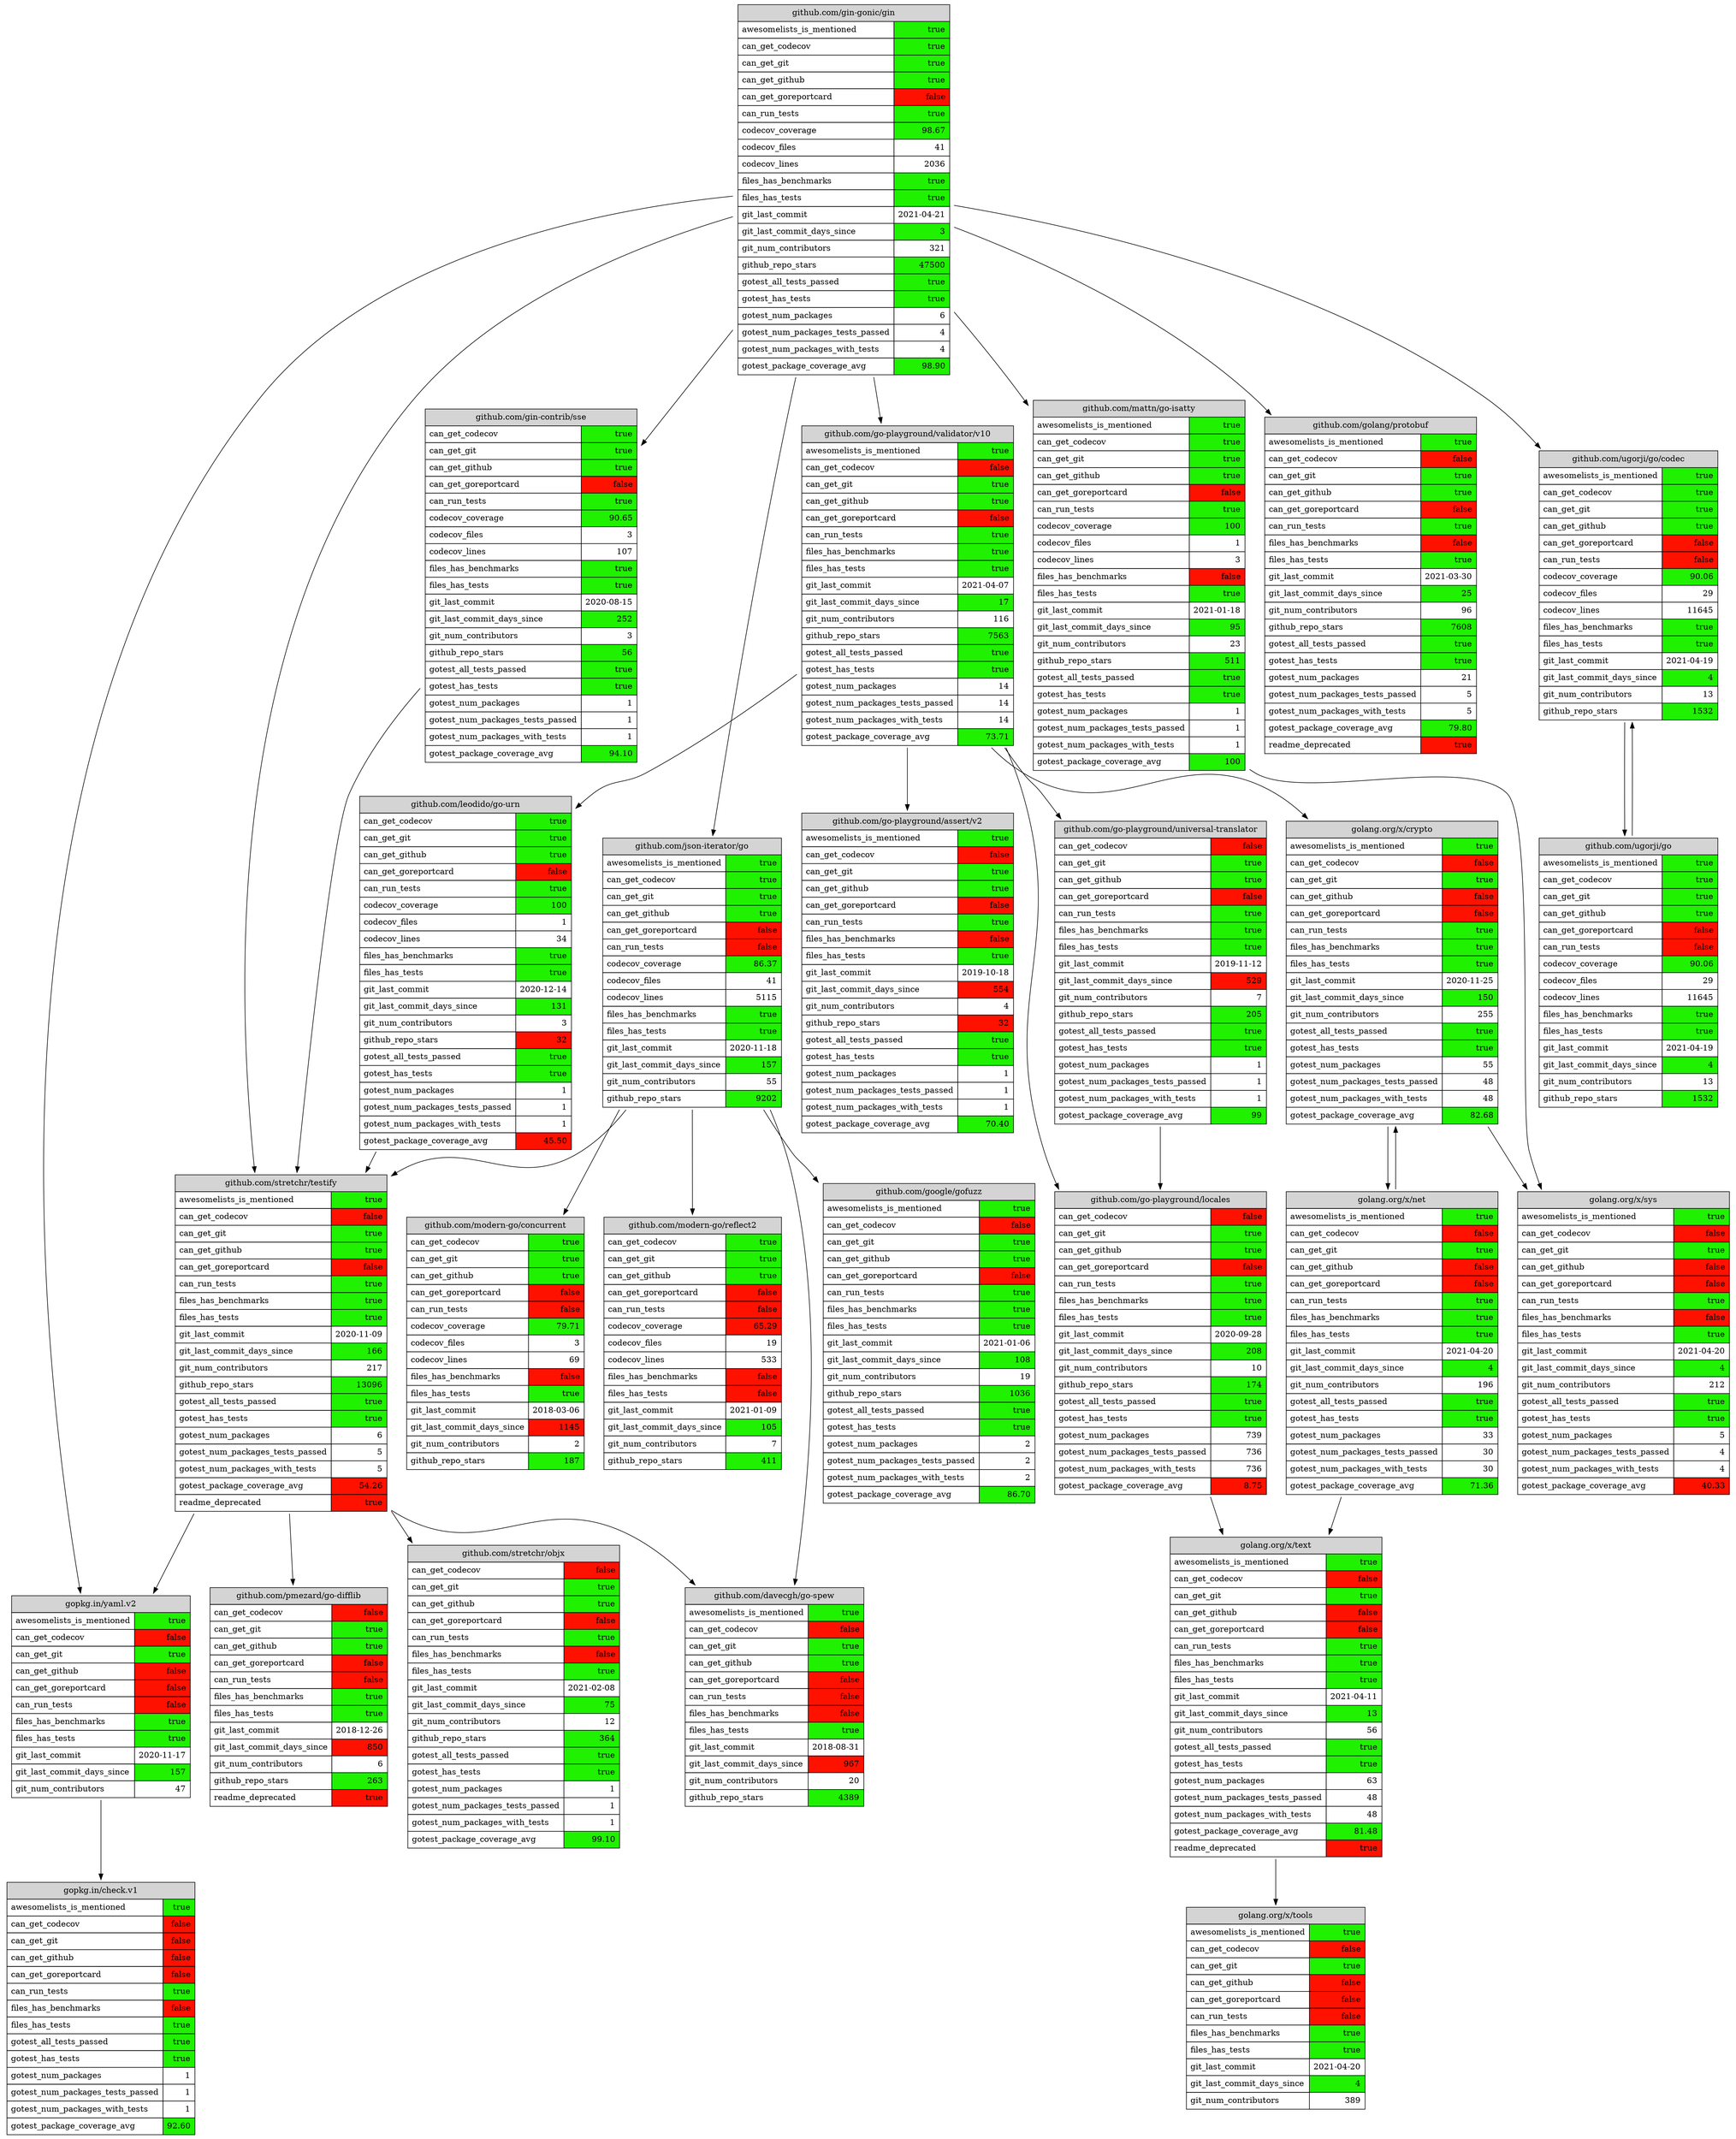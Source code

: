 digraph G
{
    rankdir = TB;

	
	"github.com/gin-gonic/gin"
	[
        shape = none
        label = <<table border="0" cellspacing="0" CELLPADDING="6">

				<tr>
					<td port="port0" border="1" colspan="2" ALIGN="CENTER" bgcolor="#c8c8c8c8">github.com/gin-gonic/gin</td>
				</tr>

			<tr>
				<td border="1" ALIGN="LEFT">awesomelists_is_mentioned</td>
				<td border="1" ALIGN="RIGHT" bgcolor="#1ff10">true</td>
			</tr>

			<tr>
				<td border="1" ALIGN="LEFT">can_get_codecov</td>
				<td border="1" ALIGN="RIGHT" bgcolor="#1ff10">true</td>
			</tr>

			<tr>
				<td border="1" ALIGN="LEFT">can_get_git</td>
				<td border="1" ALIGN="RIGHT" bgcolor="#1ff10">true</td>
			</tr>

			<tr>
				<td border="1" ALIGN="LEFT">can_get_github</td>
				<td border="1" ALIGN="RIGHT" bgcolor="#1ff10">true</td>
			</tr>

			<tr>
				<td border="1" ALIGN="LEFT">can_get_goreportcard</td>
				<td border="1" ALIGN="RIGHT" bgcolor="#ff110">false</td>
			</tr>

			<tr>
				<td border="1" ALIGN="LEFT">can_run_tests</td>
				<td border="1" ALIGN="RIGHT" bgcolor="#1ff10">true</td>
			</tr>

			<tr>
				<td border="1" ALIGN="LEFT">codecov_coverage</td>
				<td border="1" ALIGN="RIGHT" bgcolor="#1ff10">98.67</td>
			</tr>

			<tr>
				<td border="1" ALIGN="LEFT">codecov_files</td>
				<td border="1" ALIGN="RIGHT" bgcolor="#ffffffff">41</td>
			</tr>

			<tr>
				<td border="1" ALIGN="LEFT">codecov_lines</td>
				<td border="1" ALIGN="RIGHT" bgcolor="#ffffffff">2036</td>
			</tr>

			<tr>
				<td border="1" ALIGN="LEFT">files_has_benchmarks</td>
				<td border="1" ALIGN="RIGHT" bgcolor="#1ff10">true</td>
			</tr>

			<tr>
				<td border="1" ALIGN="LEFT">files_has_tests</td>
				<td border="1" ALIGN="RIGHT" bgcolor="#1ff10">true</td>
			</tr>

			<tr>
				<td border="1" ALIGN="LEFT">git_last_commit</td>
				<td border="1" ALIGN="RIGHT" bgcolor="#ffffffff">2021-04-21</td>
			</tr>

			<tr>
				<td border="1" ALIGN="LEFT">git_last_commit_days_since</td>
				<td border="1" ALIGN="RIGHT" bgcolor="#1ff10">3</td>
			</tr>

			<tr>
				<td border="1" ALIGN="LEFT">git_num_contributors</td>
				<td border="1" ALIGN="RIGHT" bgcolor="#ffffffff">321</td>
			</tr>

			<tr>
				<td border="1" ALIGN="LEFT">github_repo_stars</td>
				<td border="1" ALIGN="RIGHT" bgcolor="#1ff10">47500</td>
			</tr>

			<tr>
				<td border="1" ALIGN="LEFT">gotest_all_tests_passed</td>
				<td border="1" ALIGN="RIGHT" bgcolor="#1ff10">true</td>
			</tr>

			<tr>
				<td border="1" ALIGN="LEFT">gotest_has_tests</td>
				<td border="1" ALIGN="RIGHT" bgcolor="#1ff10">true</td>
			</tr>

			<tr>
				<td border="1" ALIGN="LEFT">gotest_num_packages</td>
				<td border="1" ALIGN="RIGHT" bgcolor="#ffffffff">6</td>
			</tr>

			<tr>
				<td border="1" ALIGN="LEFT">gotest_num_packages_tests_passed</td>
				<td border="1" ALIGN="RIGHT" bgcolor="#ffffffff">4</td>
			</tr>

			<tr>
				<td border="1" ALIGN="LEFT">gotest_num_packages_with_tests</td>
				<td border="1" ALIGN="RIGHT" bgcolor="#ffffffff">4</td>
			</tr>

			<tr>
				<td border="1" ALIGN="LEFT">gotest_package_coverage_avg</td>
				<td border="1" ALIGN="RIGHT" bgcolor="#1ff10">98.90</td>
			</tr>
</table>>
	]
	
	"github.com/gin-contrib/sse"
	[
        shape = none
        label = <<table border="0" cellspacing="0" CELLPADDING="6">

				<tr>
					<td port="port0" border="1" colspan="2" ALIGN="CENTER" bgcolor="#c8c8c8c8">github.com/gin-contrib/sse</td>
				</tr>

			<tr>
				<td border="1" ALIGN="LEFT">can_get_codecov</td>
				<td border="1" ALIGN="RIGHT" bgcolor="#1ff10">true</td>
			</tr>

			<tr>
				<td border="1" ALIGN="LEFT">can_get_git</td>
				<td border="1" ALIGN="RIGHT" bgcolor="#1ff10">true</td>
			</tr>

			<tr>
				<td border="1" ALIGN="LEFT">can_get_github</td>
				<td border="1" ALIGN="RIGHT" bgcolor="#1ff10">true</td>
			</tr>

			<tr>
				<td border="1" ALIGN="LEFT">can_get_goreportcard</td>
				<td border="1" ALIGN="RIGHT" bgcolor="#ff110">false</td>
			</tr>

			<tr>
				<td border="1" ALIGN="LEFT">can_run_tests</td>
				<td border="1" ALIGN="RIGHT" bgcolor="#1ff10">true</td>
			</tr>

			<tr>
				<td border="1" ALIGN="LEFT">codecov_coverage</td>
				<td border="1" ALIGN="RIGHT" bgcolor="#1ff10">90.65</td>
			</tr>

			<tr>
				<td border="1" ALIGN="LEFT">codecov_files</td>
				<td border="1" ALIGN="RIGHT" bgcolor="#ffffffff">3</td>
			</tr>

			<tr>
				<td border="1" ALIGN="LEFT">codecov_lines</td>
				<td border="1" ALIGN="RIGHT" bgcolor="#ffffffff">107</td>
			</tr>

			<tr>
				<td border="1" ALIGN="LEFT">files_has_benchmarks</td>
				<td border="1" ALIGN="RIGHT" bgcolor="#1ff10">true</td>
			</tr>

			<tr>
				<td border="1" ALIGN="LEFT">files_has_tests</td>
				<td border="1" ALIGN="RIGHT" bgcolor="#1ff10">true</td>
			</tr>

			<tr>
				<td border="1" ALIGN="LEFT">git_last_commit</td>
				<td border="1" ALIGN="RIGHT" bgcolor="#ffffffff">2020-08-15</td>
			</tr>

			<tr>
				<td border="1" ALIGN="LEFT">git_last_commit_days_since</td>
				<td border="1" ALIGN="RIGHT" bgcolor="#1ff10">252</td>
			</tr>

			<tr>
				<td border="1" ALIGN="LEFT">git_num_contributors</td>
				<td border="1" ALIGN="RIGHT" bgcolor="#ffffffff">3</td>
			</tr>

			<tr>
				<td border="1" ALIGN="LEFT">github_repo_stars</td>
				<td border="1" ALIGN="RIGHT" bgcolor="#1ff10">56</td>
			</tr>

			<tr>
				<td border="1" ALIGN="LEFT">gotest_all_tests_passed</td>
				<td border="1" ALIGN="RIGHT" bgcolor="#1ff10">true</td>
			</tr>

			<tr>
				<td border="1" ALIGN="LEFT">gotest_has_tests</td>
				<td border="1" ALIGN="RIGHT" bgcolor="#1ff10">true</td>
			</tr>

			<tr>
				<td border="1" ALIGN="LEFT">gotest_num_packages</td>
				<td border="1" ALIGN="RIGHT" bgcolor="#ffffffff">1</td>
			</tr>

			<tr>
				<td border="1" ALIGN="LEFT">gotest_num_packages_tests_passed</td>
				<td border="1" ALIGN="RIGHT" bgcolor="#ffffffff">1</td>
			</tr>

			<tr>
				<td border="1" ALIGN="LEFT">gotest_num_packages_with_tests</td>
				<td border="1" ALIGN="RIGHT" bgcolor="#ffffffff">1</td>
			</tr>

			<tr>
				<td border="1" ALIGN="LEFT">gotest_package_coverage_avg</td>
				<td border="1" ALIGN="RIGHT" bgcolor="#1ff10">94.10</td>
			</tr>
</table>>
	]
	
	"github.com/go-playground/validator/v10"
	[
        shape = none
        label = <<table border="0" cellspacing="0" CELLPADDING="6">

				<tr>
					<td port="port0" border="1" colspan="2" ALIGN="CENTER" bgcolor="#c8c8c8c8">github.com/go-playground/validator/v10</td>
				</tr>

			<tr>
				<td border="1" ALIGN="LEFT">awesomelists_is_mentioned</td>
				<td border="1" ALIGN="RIGHT" bgcolor="#1ff10">true</td>
			</tr>

			<tr>
				<td border="1" ALIGN="LEFT">can_get_codecov</td>
				<td border="1" ALIGN="RIGHT" bgcolor="#ff110">false</td>
			</tr>

			<tr>
				<td border="1" ALIGN="LEFT">can_get_git</td>
				<td border="1" ALIGN="RIGHT" bgcolor="#1ff10">true</td>
			</tr>

			<tr>
				<td border="1" ALIGN="LEFT">can_get_github</td>
				<td border="1" ALIGN="RIGHT" bgcolor="#1ff10">true</td>
			</tr>

			<tr>
				<td border="1" ALIGN="LEFT">can_get_goreportcard</td>
				<td border="1" ALIGN="RIGHT" bgcolor="#ff110">false</td>
			</tr>

			<tr>
				<td border="1" ALIGN="LEFT">can_run_tests</td>
				<td border="1" ALIGN="RIGHT" bgcolor="#1ff10">true</td>
			</tr>

			<tr>
				<td border="1" ALIGN="LEFT">files_has_benchmarks</td>
				<td border="1" ALIGN="RIGHT" bgcolor="#1ff10">true</td>
			</tr>

			<tr>
				<td border="1" ALIGN="LEFT">files_has_tests</td>
				<td border="1" ALIGN="RIGHT" bgcolor="#1ff10">true</td>
			</tr>

			<tr>
				<td border="1" ALIGN="LEFT">git_last_commit</td>
				<td border="1" ALIGN="RIGHT" bgcolor="#ffffffff">2021-04-07</td>
			</tr>

			<tr>
				<td border="1" ALIGN="LEFT">git_last_commit_days_since</td>
				<td border="1" ALIGN="RIGHT" bgcolor="#1ff10">17</td>
			</tr>

			<tr>
				<td border="1" ALIGN="LEFT">git_num_contributors</td>
				<td border="1" ALIGN="RIGHT" bgcolor="#ffffffff">116</td>
			</tr>

			<tr>
				<td border="1" ALIGN="LEFT">github_repo_stars</td>
				<td border="1" ALIGN="RIGHT" bgcolor="#1ff10">7563</td>
			</tr>

			<tr>
				<td border="1" ALIGN="LEFT">gotest_all_tests_passed</td>
				<td border="1" ALIGN="RIGHT" bgcolor="#1ff10">true</td>
			</tr>

			<tr>
				<td border="1" ALIGN="LEFT">gotest_has_tests</td>
				<td border="1" ALIGN="RIGHT" bgcolor="#1ff10">true</td>
			</tr>

			<tr>
				<td border="1" ALIGN="LEFT">gotest_num_packages</td>
				<td border="1" ALIGN="RIGHT" bgcolor="#ffffffff">14</td>
			</tr>

			<tr>
				<td border="1" ALIGN="LEFT">gotest_num_packages_tests_passed</td>
				<td border="1" ALIGN="RIGHT" bgcolor="#ffffffff">14</td>
			</tr>

			<tr>
				<td border="1" ALIGN="LEFT">gotest_num_packages_with_tests</td>
				<td border="1" ALIGN="RIGHT" bgcolor="#ffffffff">14</td>
			</tr>

			<tr>
				<td border="1" ALIGN="LEFT">gotest_package_coverage_avg</td>
				<td border="1" ALIGN="RIGHT" bgcolor="#1ff10">73.71</td>
			</tr>
</table>>
	]
	
	"github.com/golang/protobuf"
	[
        shape = none
        label = <<table border="0" cellspacing="0" CELLPADDING="6">

				<tr>
					<td port="port0" border="1" colspan="2" ALIGN="CENTER" bgcolor="#c8c8c8c8">github.com/golang/protobuf</td>
				</tr>

			<tr>
				<td border="1" ALIGN="LEFT">awesomelists_is_mentioned</td>
				<td border="1" ALIGN="RIGHT" bgcolor="#1ff10">true</td>
			</tr>

			<tr>
				<td border="1" ALIGN="LEFT">can_get_codecov</td>
				<td border="1" ALIGN="RIGHT" bgcolor="#ff110">false</td>
			</tr>

			<tr>
				<td border="1" ALIGN="LEFT">can_get_git</td>
				<td border="1" ALIGN="RIGHT" bgcolor="#1ff10">true</td>
			</tr>

			<tr>
				<td border="1" ALIGN="LEFT">can_get_github</td>
				<td border="1" ALIGN="RIGHT" bgcolor="#1ff10">true</td>
			</tr>

			<tr>
				<td border="1" ALIGN="LEFT">can_get_goreportcard</td>
				<td border="1" ALIGN="RIGHT" bgcolor="#ff110">false</td>
			</tr>

			<tr>
				<td border="1" ALIGN="LEFT">can_run_tests</td>
				<td border="1" ALIGN="RIGHT" bgcolor="#1ff10">true</td>
			</tr>

			<tr>
				<td border="1" ALIGN="LEFT">files_has_benchmarks</td>
				<td border="1" ALIGN="RIGHT" bgcolor="#ff110">false</td>
			</tr>

			<tr>
				<td border="1" ALIGN="LEFT">files_has_tests</td>
				<td border="1" ALIGN="RIGHT" bgcolor="#1ff10">true</td>
			</tr>

			<tr>
				<td border="1" ALIGN="LEFT">git_last_commit</td>
				<td border="1" ALIGN="RIGHT" bgcolor="#ffffffff">2021-03-30</td>
			</tr>

			<tr>
				<td border="1" ALIGN="LEFT">git_last_commit_days_since</td>
				<td border="1" ALIGN="RIGHT" bgcolor="#1ff10">25</td>
			</tr>

			<tr>
				<td border="1" ALIGN="LEFT">git_num_contributors</td>
				<td border="1" ALIGN="RIGHT" bgcolor="#ffffffff">96</td>
			</tr>

			<tr>
				<td border="1" ALIGN="LEFT">github_repo_stars</td>
				<td border="1" ALIGN="RIGHT" bgcolor="#1ff10">7608</td>
			</tr>

			<tr>
				<td border="1" ALIGN="LEFT">gotest_all_tests_passed</td>
				<td border="1" ALIGN="RIGHT" bgcolor="#1ff10">true</td>
			</tr>

			<tr>
				<td border="1" ALIGN="LEFT">gotest_has_tests</td>
				<td border="1" ALIGN="RIGHT" bgcolor="#1ff10">true</td>
			</tr>

			<tr>
				<td border="1" ALIGN="LEFT">gotest_num_packages</td>
				<td border="1" ALIGN="RIGHT" bgcolor="#ffffffff">21</td>
			</tr>

			<tr>
				<td border="1" ALIGN="LEFT">gotest_num_packages_tests_passed</td>
				<td border="1" ALIGN="RIGHT" bgcolor="#ffffffff">5</td>
			</tr>

			<tr>
				<td border="1" ALIGN="LEFT">gotest_num_packages_with_tests</td>
				<td border="1" ALIGN="RIGHT" bgcolor="#ffffffff">5</td>
			</tr>

			<tr>
				<td border="1" ALIGN="LEFT">gotest_package_coverage_avg</td>
				<td border="1" ALIGN="RIGHT" bgcolor="#1ff10">79.80</td>
			</tr>

			<tr>
				<td border="1" ALIGN="LEFT">readme_deprecated</td>
				<td border="1" ALIGN="RIGHT" bgcolor="#ff110">true</td>
			</tr>
</table>>
	]
	
	"github.com/json-iterator/go"
	[
        shape = none
        label = <<table border="0" cellspacing="0" CELLPADDING="6">

				<tr>
					<td port="port0" border="1" colspan="2" ALIGN="CENTER" bgcolor="#c8c8c8c8">github.com/json-iterator/go</td>
				</tr>

			<tr>
				<td border="1" ALIGN="LEFT">awesomelists_is_mentioned</td>
				<td border="1" ALIGN="RIGHT" bgcolor="#1ff10">true</td>
			</tr>

			<tr>
				<td border="1" ALIGN="LEFT">can_get_codecov</td>
				<td border="1" ALIGN="RIGHT" bgcolor="#1ff10">true</td>
			</tr>

			<tr>
				<td border="1" ALIGN="LEFT">can_get_git</td>
				<td border="1" ALIGN="RIGHT" bgcolor="#1ff10">true</td>
			</tr>

			<tr>
				<td border="1" ALIGN="LEFT">can_get_github</td>
				<td border="1" ALIGN="RIGHT" bgcolor="#1ff10">true</td>
			</tr>

			<tr>
				<td border="1" ALIGN="LEFT">can_get_goreportcard</td>
				<td border="1" ALIGN="RIGHT" bgcolor="#ff110">false</td>
			</tr>

			<tr>
				<td border="1" ALIGN="LEFT">can_run_tests</td>
				<td border="1" ALIGN="RIGHT" bgcolor="#ff110">false</td>
			</tr>

			<tr>
				<td border="1" ALIGN="LEFT">codecov_coverage</td>
				<td border="1" ALIGN="RIGHT" bgcolor="#1ff10">86.37</td>
			</tr>

			<tr>
				<td border="1" ALIGN="LEFT">codecov_files</td>
				<td border="1" ALIGN="RIGHT" bgcolor="#ffffffff">41</td>
			</tr>

			<tr>
				<td border="1" ALIGN="LEFT">codecov_lines</td>
				<td border="1" ALIGN="RIGHT" bgcolor="#ffffffff">5115</td>
			</tr>

			<tr>
				<td border="1" ALIGN="LEFT">files_has_benchmarks</td>
				<td border="1" ALIGN="RIGHT" bgcolor="#1ff10">true</td>
			</tr>

			<tr>
				<td border="1" ALIGN="LEFT">files_has_tests</td>
				<td border="1" ALIGN="RIGHT" bgcolor="#1ff10">true</td>
			</tr>

			<tr>
				<td border="1" ALIGN="LEFT">git_last_commit</td>
				<td border="1" ALIGN="RIGHT" bgcolor="#ffffffff">2020-11-18</td>
			</tr>

			<tr>
				<td border="1" ALIGN="LEFT">git_last_commit_days_since</td>
				<td border="1" ALIGN="RIGHT" bgcolor="#1ff10">157</td>
			</tr>

			<tr>
				<td border="1" ALIGN="LEFT">git_num_contributors</td>
				<td border="1" ALIGN="RIGHT" bgcolor="#ffffffff">55</td>
			</tr>

			<tr>
				<td border="1" ALIGN="LEFT">github_repo_stars</td>
				<td border="1" ALIGN="RIGHT" bgcolor="#1ff10">9202</td>
			</tr>
</table>>
	]
	
	"github.com/mattn/go-isatty"
	[
        shape = none
        label = <<table border="0" cellspacing="0" CELLPADDING="6">

				<tr>
					<td port="port0" border="1" colspan="2" ALIGN="CENTER" bgcolor="#c8c8c8c8">github.com/mattn/go-isatty</td>
				</tr>

			<tr>
				<td border="1" ALIGN="LEFT">awesomelists_is_mentioned</td>
				<td border="1" ALIGN="RIGHT" bgcolor="#1ff10">true</td>
			</tr>

			<tr>
				<td border="1" ALIGN="LEFT">can_get_codecov</td>
				<td border="1" ALIGN="RIGHT" bgcolor="#1ff10">true</td>
			</tr>

			<tr>
				<td border="1" ALIGN="LEFT">can_get_git</td>
				<td border="1" ALIGN="RIGHT" bgcolor="#1ff10">true</td>
			</tr>

			<tr>
				<td border="1" ALIGN="LEFT">can_get_github</td>
				<td border="1" ALIGN="RIGHT" bgcolor="#1ff10">true</td>
			</tr>

			<tr>
				<td border="1" ALIGN="LEFT">can_get_goreportcard</td>
				<td border="1" ALIGN="RIGHT" bgcolor="#ff110">false</td>
			</tr>

			<tr>
				<td border="1" ALIGN="LEFT">can_run_tests</td>
				<td border="1" ALIGN="RIGHT" bgcolor="#1ff10">true</td>
			</tr>

			<tr>
				<td border="1" ALIGN="LEFT">codecov_coverage</td>
				<td border="1" ALIGN="RIGHT" bgcolor="#1ff10">100</td>
			</tr>

			<tr>
				<td border="1" ALIGN="LEFT">codecov_files</td>
				<td border="1" ALIGN="RIGHT" bgcolor="#ffffffff">1</td>
			</tr>

			<tr>
				<td border="1" ALIGN="LEFT">codecov_lines</td>
				<td border="1" ALIGN="RIGHT" bgcolor="#ffffffff">3</td>
			</tr>

			<tr>
				<td border="1" ALIGN="LEFT">files_has_benchmarks</td>
				<td border="1" ALIGN="RIGHT" bgcolor="#ff110">false</td>
			</tr>

			<tr>
				<td border="1" ALIGN="LEFT">files_has_tests</td>
				<td border="1" ALIGN="RIGHT" bgcolor="#1ff10">true</td>
			</tr>

			<tr>
				<td border="1" ALIGN="LEFT">git_last_commit</td>
				<td border="1" ALIGN="RIGHT" bgcolor="#ffffffff">2021-01-18</td>
			</tr>

			<tr>
				<td border="1" ALIGN="LEFT">git_last_commit_days_since</td>
				<td border="1" ALIGN="RIGHT" bgcolor="#1ff10">95</td>
			</tr>

			<tr>
				<td border="1" ALIGN="LEFT">git_num_contributors</td>
				<td border="1" ALIGN="RIGHT" bgcolor="#ffffffff">23</td>
			</tr>

			<tr>
				<td border="1" ALIGN="LEFT">github_repo_stars</td>
				<td border="1" ALIGN="RIGHT" bgcolor="#1ff10">511</td>
			</tr>

			<tr>
				<td border="1" ALIGN="LEFT">gotest_all_tests_passed</td>
				<td border="1" ALIGN="RIGHT" bgcolor="#1ff10">true</td>
			</tr>

			<tr>
				<td border="1" ALIGN="LEFT">gotest_has_tests</td>
				<td border="1" ALIGN="RIGHT" bgcolor="#1ff10">true</td>
			</tr>

			<tr>
				<td border="1" ALIGN="LEFT">gotest_num_packages</td>
				<td border="1" ALIGN="RIGHT" bgcolor="#ffffffff">1</td>
			</tr>

			<tr>
				<td border="1" ALIGN="LEFT">gotest_num_packages_tests_passed</td>
				<td border="1" ALIGN="RIGHT" bgcolor="#ffffffff">1</td>
			</tr>

			<tr>
				<td border="1" ALIGN="LEFT">gotest_num_packages_with_tests</td>
				<td border="1" ALIGN="RIGHT" bgcolor="#ffffffff">1</td>
			</tr>

			<tr>
				<td border="1" ALIGN="LEFT">gotest_package_coverage_avg</td>
				<td border="1" ALIGN="RIGHT" bgcolor="#1ff10">100</td>
			</tr>
</table>>
	]
	
	"github.com/stretchr/testify"
	[
        shape = none
        label = <<table border="0" cellspacing="0" CELLPADDING="6">

				<tr>
					<td port="port0" border="1" colspan="2" ALIGN="CENTER" bgcolor="#c8c8c8c8">github.com/stretchr/testify</td>
				</tr>

			<tr>
				<td border="1" ALIGN="LEFT">awesomelists_is_mentioned</td>
				<td border="1" ALIGN="RIGHT" bgcolor="#1ff10">true</td>
			</tr>

			<tr>
				<td border="1" ALIGN="LEFT">can_get_codecov</td>
				<td border="1" ALIGN="RIGHT" bgcolor="#ff110">false</td>
			</tr>

			<tr>
				<td border="1" ALIGN="LEFT">can_get_git</td>
				<td border="1" ALIGN="RIGHT" bgcolor="#1ff10">true</td>
			</tr>

			<tr>
				<td border="1" ALIGN="LEFT">can_get_github</td>
				<td border="1" ALIGN="RIGHT" bgcolor="#1ff10">true</td>
			</tr>

			<tr>
				<td border="1" ALIGN="LEFT">can_get_goreportcard</td>
				<td border="1" ALIGN="RIGHT" bgcolor="#ff110">false</td>
			</tr>

			<tr>
				<td border="1" ALIGN="LEFT">can_run_tests</td>
				<td border="1" ALIGN="RIGHT" bgcolor="#1ff10">true</td>
			</tr>

			<tr>
				<td border="1" ALIGN="LEFT">files_has_benchmarks</td>
				<td border="1" ALIGN="RIGHT" bgcolor="#1ff10">true</td>
			</tr>

			<tr>
				<td border="1" ALIGN="LEFT">files_has_tests</td>
				<td border="1" ALIGN="RIGHT" bgcolor="#1ff10">true</td>
			</tr>

			<tr>
				<td border="1" ALIGN="LEFT">git_last_commit</td>
				<td border="1" ALIGN="RIGHT" bgcolor="#ffffffff">2020-11-09</td>
			</tr>

			<tr>
				<td border="1" ALIGN="LEFT">git_last_commit_days_since</td>
				<td border="1" ALIGN="RIGHT" bgcolor="#1ff10">166</td>
			</tr>

			<tr>
				<td border="1" ALIGN="LEFT">git_num_contributors</td>
				<td border="1" ALIGN="RIGHT" bgcolor="#ffffffff">217</td>
			</tr>

			<tr>
				<td border="1" ALIGN="LEFT">github_repo_stars</td>
				<td border="1" ALIGN="RIGHT" bgcolor="#1ff10">13096</td>
			</tr>

			<tr>
				<td border="1" ALIGN="LEFT">gotest_all_tests_passed</td>
				<td border="1" ALIGN="RIGHT" bgcolor="#1ff10">true</td>
			</tr>

			<tr>
				<td border="1" ALIGN="LEFT">gotest_has_tests</td>
				<td border="1" ALIGN="RIGHT" bgcolor="#1ff10">true</td>
			</tr>

			<tr>
				<td border="1" ALIGN="LEFT">gotest_num_packages</td>
				<td border="1" ALIGN="RIGHT" bgcolor="#ffffffff">6</td>
			</tr>

			<tr>
				<td border="1" ALIGN="LEFT">gotest_num_packages_tests_passed</td>
				<td border="1" ALIGN="RIGHT" bgcolor="#ffffffff">5</td>
			</tr>

			<tr>
				<td border="1" ALIGN="LEFT">gotest_num_packages_with_tests</td>
				<td border="1" ALIGN="RIGHT" bgcolor="#ffffffff">5</td>
			</tr>

			<tr>
				<td border="1" ALIGN="LEFT">gotest_package_coverage_avg</td>
				<td border="1" ALIGN="RIGHT" bgcolor="#ff110">54.26</td>
			</tr>

			<tr>
				<td border="1" ALIGN="LEFT">readme_deprecated</td>
				<td border="1" ALIGN="RIGHT" bgcolor="#ff110">true</td>
			</tr>
</table>>
	]
	
	"github.com/ugorji/go/codec"
	[
        shape = none
        label = <<table border="0" cellspacing="0" CELLPADDING="6">

				<tr>
					<td port="port0" border="1" colspan="2" ALIGN="CENTER" bgcolor="#c8c8c8c8">github.com/ugorji/go/codec</td>
				</tr>

			<tr>
				<td border="1" ALIGN="LEFT">awesomelists_is_mentioned</td>
				<td border="1" ALIGN="RIGHT" bgcolor="#1ff10">true</td>
			</tr>

			<tr>
				<td border="1" ALIGN="LEFT">can_get_codecov</td>
				<td border="1" ALIGN="RIGHT" bgcolor="#1ff10">true</td>
			</tr>

			<tr>
				<td border="1" ALIGN="LEFT">can_get_git</td>
				<td border="1" ALIGN="RIGHT" bgcolor="#1ff10">true</td>
			</tr>

			<tr>
				<td border="1" ALIGN="LEFT">can_get_github</td>
				<td border="1" ALIGN="RIGHT" bgcolor="#1ff10">true</td>
			</tr>

			<tr>
				<td border="1" ALIGN="LEFT">can_get_goreportcard</td>
				<td border="1" ALIGN="RIGHT" bgcolor="#ff110">false</td>
			</tr>

			<tr>
				<td border="1" ALIGN="LEFT">can_run_tests</td>
				<td border="1" ALIGN="RIGHT" bgcolor="#ff110">false</td>
			</tr>

			<tr>
				<td border="1" ALIGN="LEFT">codecov_coverage</td>
				<td border="1" ALIGN="RIGHT" bgcolor="#1ff10">90.06</td>
			</tr>

			<tr>
				<td border="1" ALIGN="LEFT">codecov_files</td>
				<td border="1" ALIGN="RIGHT" bgcolor="#ffffffff">29</td>
			</tr>

			<tr>
				<td border="1" ALIGN="LEFT">codecov_lines</td>
				<td border="1" ALIGN="RIGHT" bgcolor="#ffffffff">11645</td>
			</tr>

			<tr>
				<td border="1" ALIGN="LEFT">files_has_benchmarks</td>
				<td border="1" ALIGN="RIGHT" bgcolor="#1ff10">true</td>
			</tr>

			<tr>
				<td border="1" ALIGN="LEFT">files_has_tests</td>
				<td border="1" ALIGN="RIGHT" bgcolor="#1ff10">true</td>
			</tr>

			<tr>
				<td border="1" ALIGN="LEFT">git_last_commit</td>
				<td border="1" ALIGN="RIGHT" bgcolor="#ffffffff">2021-04-19</td>
			</tr>

			<tr>
				<td border="1" ALIGN="LEFT">git_last_commit_days_since</td>
				<td border="1" ALIGN="RIGHT" bgcolor="#1ff10">4</td>
			</tr>

			<tr>
				<td border="1" ALIGN="LEFT">git_num_contributors</td>
				<td border="1" ALIGN="RIGHT" bgcolor="#ffffffff">13</td>
			</tr>

			<tr>
				<td border="1" ALIGN="LEFT">github_repo_stars</td>
				<td border="1" ALIGN="RIGHT" bgcolor="#1ff10">1532</td>
			</tr>
</table>>
	]
	
	"gopkg.in/yaml.v2"
	[
        shape = none
        label = <<table border="0" cellspacing="0" CELLPADDING="6">

				<tr>
					<td port="port0" border="1" colspan="2" ALIGN="CENTER" bgcolor="#c8c8c8c8">gopkg.in/yaml.v2</td>
				</tr>

			<tr>
				<td border="1" ALIGN="LEFT">awesomelists_is_mentioned</td>
				<td border="1" ALIGN="RIGHT" bgcolor="#1ff10">true</td>
			</tr>

			<tr>
				<td border="1" ALIGN="LEFT">can_get_codecov</td>
				<td border="1" ALIGN="RIGHT" bgcolor="#ff110">false</td>
			</tr>

			<tr>
				<td border="1" ALIGN="LEFT">can_get_git</td>
				<td border="1" ALIGN="RIGHT" bgcolor="#1ff10">true</td>
			</tr>

			<tr>
				<td border="1" ALIGN="LEFT">can_get_github</td>
				<td border="1" ALIGN="RIGHT" bgcolor="#ff110">false</td>
			</tr>

			<tr>
				<td border="1" ALIGN="LEFT">can_get_goreportcard</td>
				<td border="1" ALIGN="RIGHT" bgcolor="#ff110">false</td>
			</tr>

			<tr>
				<td border="1" ALIGN="LEFT">can_run_tests</td>
				<td border="1" ALIGN="RIGHT" bgcolor="#ff110">false</td>
			</tr>

			<tr>
				<td border="1" ALIGN="LEFT">files_has_benchmarks</td>
				<td border="1" ALIGN="RIGHT" bgcolor="#1ff10">true</td>
			</tr>

			<tr>
				<td border="1" ALIGN="LEFT">files_has_tests</td>
				<td border="1" ALIGN="RIGHT" bgcolor="#1ff10">true</td>
			</tr>

			<tr>
				<td border="1" ALIGN="LEFT">git_last_commit</td>
				<td border="1" ALIGN="RIGHT" bgcolor="#ffffffff">2020-11-17</td>
			</tr>

			<tr>
				<td border="1" ALIGN="LEFT">git_last_commit_days_since</td>
				<td border="1" ALIGN="RIGHT" bgcolor="#1ff10">157</td>
			</tr>

			<tr>
				<td border="1" ALIGN="LEFT">git_num_contributors</td>
				<td border="1" ALIGN="RIGHT" bgcolor="#ffffffff">47</td>
			</tr>
</table>>
	]
	
	"github.com/go-playground/assert/v2"
	[
        shape = none
        label = <<table border="0" cellspacing="0" CELLPADDING="6">

				<tr>
					<td port="port0" border="1" colspan="2" ALIGN="CENTER" bgcolor="#c8c8c8c8">github.com/go-playground/assert/v2</td>
				</tr>

			<tr>
				<td border="1" ALIGN="LEFT">awesomelists_is_mentioned</td>
				<td border="1" ALIGN="RIGHT" bgcolor="#1ff10">true</td>
			</tr>

			<tr>
				<td border="1" ALIGN="LEFT">can_get_codecov</td>
				<td border="1" ALIGN="RIGHT" bgcolor="#ff110">false</td>
			</tr>

			<tr>
				<td border="1" ALIGN="LEFT">can_get_git</td>
				<td border="1" ALIGN="RIGHT" bgcolor="#1ff10">true</td>
			</tr>

			<tr>
				<td border="1" ALIGN="LEFT">can_get_github</td>
				<td border="1" ALIGN="RIGHT" bgcolor="#1ff10">true</td>
			</tr>

			<tr>
				<td border="1" ALIGN="LEFT">can_get_goreportcard</td>
				<td border="1" ALIGN="RIGHT" bgcolor="#ff110">false</td>
			</tr>

			<tr>
				<td border="1" ALIGN="LEFT">can_run_tests</td>
				<td border="1" ALIGN="RIGHT" bgcolor="#1ff10">true</td>
			</tr>

			<tr>
				<td border="1" ALIGN="LEFT">files_has_benchmarks</td>
				<td border="1" ALIGN="RIGHT" bgcolor="#ff110">false</td>
			</tr>

			<tr>
				<td border="1" ALIGN="LEFT">files_has_tests</td>
				<td border="1" ALIGN="RIGHT" bgcolor="#1ff10">true</td>
			</tr>

			<tr>
				<td border="1" ALIGN="LEFT">git_last_commit</td>
				<td border="1" ALIGN="RIGHT" bgcolor="#ffffffff">2019-10-18</td>
			</tr>

			<tr>
				<td border="1" ALIGN="LEFT">git_last_commit_days_since</td>
				<td border="1" ALIGN="RIGHT" bgcolor="#ff110">554</td>
			</tr>

			<tr>
				<td border="1" ALIGN="LEFT">git_num_contributors</td>
				<td border="1" ALIGN="RIGHT" bgcolor="#ffffffff">4</td>
			</tr>

			<tr>
				<td border="1" ALIGN="LEFT">github_repo_stars</td>
				<td border="1" ALIGN="RIGHT" bgcolor="#ff110">32</td>
			</tr>

			<tr>
				<td border="1" ALIGN="LEFT">gotest_all_tests_passed</td>
				<td border="1" ALIGN="RIGHT" bgcolor="#1ff10">true</td>
			</tr>

			<tr>
				<td border="1" ALIGN="LEFT">gotest_has_tests</td>
				<td border="1" ALIGN="RIGHT" bgcolor="#1ff10">true</td>
			</tr>

			<tr>
				<td border="1" ALIGN="LEFT">gotest_num_packages</td>
				<td border="1" ALIGN="RIGHT" bgcolor="#ffffffff">1</td>
			</tr>

			<tr>
				<td border="1" ALIGN="LEFT">gotest_num_packages_tests_passed</td>
				<td border="1" ALIGN="RIGHT" bgcolor="#ffffffff">1</td>
			</tr>

			<tr>
				<td border="1" ALIGN="LEFT">gotest_num_packages_with_tests</td>
				<td border="1" ALIGN="RIGHT" bgcolor="#ffffffff">1</td>
			</tr>

			<tr>
				<td border="1" ALIGN="LEFT">gotest_package_coverage_avg</td>
				<td border="1" ALIGN="RIGHT" bgcolor="#1ff10">70.40</td>
			</tr>
</table>>
	]
	
	"github.com/go-playground/locales"
	[
        shape = none
        label = <<table border="0" cellspacing="0" CELLPADDING="6">

				<tr>
					<td port="port0" border="1" colspan="2" ALIGN="CENTER" bgcolor="#c8c8c8c8">github.com/go-playground/locales</td>
				</tr>

			<tr>
				<td border="1" ALIGN="LEFT">can_get_codecov</td>
				<td border="1" ALIGN="RIGHT" bgcolor="#ff110">false</td>
			</tr>

			<tr>
				<td border="1" ALIGN="LEFT">can_get_git</td>
				<td border="1" ALIGN="RIGHT" bgcolor="#1ff10">true</td>
			</tr>

			<tr>
				<td border="1" ALIGN="LEFT">can_get_github</td>
				<td border="1" ALIGN="RIGHT" bgcolor="#1ff10">true</td>
			</tr>

			<tr>
				<td border="1" ALIGN="LEFT">can_get_goreportcard</td>
				<td border="1" ALIGN="RIGHT" bgcolor="#ff110">false</td>
			</tr>

			<tr>
				<td border="1" ALIGN="LEFT">can_run_tests</td>
				<td border="1" ALIGN="RIGHT" bgcolor="#1ff10">true</td>
			</tr>

			<tr>
				<td border="1" ALIGN="LEFT">files_has_benchmarks</td>
				<td border="1" ALIGN="RIGHT" bgcolor="#1ff10">true</td>
			</tr>

			<tr>
				<td border="1" ALIGN="LEFT">files_has_tests</td>
				<td border="1" ALIGN="RIGHT" bgcolor="#1ff10">true</td>
			</tr>

			<tr>
				<td border="1" ALIGN="LEFT">git_last_commit</td>
				<td border="1" ALIGN="RIGHT" bgcolor="#ffffffff">2020-09-28</td>
			</tr>

			<tr>
				<td border="1" ALIGN="LEFT">git_last_commit_days_since</td>
				<td border="1" ALIGN="RIGHT" bgcolor="#1ff10">208</td>
			</tr>

			<tr>
				<td border="1" ALIGN="LEFT">git_num_contributors</td>
				<td border="1" ALIGN="RIGHT" bgcolor="#ffffffff">10</td>
			</tr>

			<tr>
				<td border="1" ALIGN="LEFT">github_repo_stars</td>
				<td border="1" ALIGN="RIGHT" bgcolor="#1ff10">174</td>
			</tr>

			<tr>
				<td border="1" ALIGN="LEFT">gotest_all_tests_passed</td>
				<td border="1" ALIGN="RIGHT" bgcolor="#1ff10">true</td>
			</tr>

			<tr>
				<td border="1" ALIGN="LEFT">gotest_has_tests</td>
				<td border="1" ALIGN="RIGHT" bgcolor="#1ff10">true</td>
			</tr>

			<tr>
				<td border="1" ALIGN="LEFT">gotest_num_packages</td>
				<td border="1" ALIGN="RIGHT" bgcolor="#ffffffff">739</td>
			</tr>

			<tr>
				<td border="1" ALIGN="LEFT">gotest_num_packages_tests_passed</td>
				<td border="1" ALIGN="RIGHT" bgcolor="#ffffffff">736</td>
			</tr>

			<tr>
				<td border="1" ALIGN="LEFT">gotest_num_packages_with_tests</td>
				<td border="1" ALIGN="RIGHT" bgcolor="#ffffffff">736</td>
			</tr>

			<tr>
				<td border="1" ALIGN="LEFT">gotest_package_coverage_avg</td>
				<td border="1" ALIGN="RIGHT" bgcolor="#ff110">8.75</td>
			</tr>
</table>>
	]
	
	"github.com/go-playground/universal-translator"
	[
        shape = none
        label = <<table border="0" cellspacing="0" CELLPADDING="6">

				<tr>
					<td port="port0" border="1" colspan="2" ALIGN="CENTER" bgcolor="#c8c8c8c8">github.com/go-playground/universal-translator</td>
				</tr>

			<tr>
				<td border="1" ALIGN="LEFT">can_get_codecov</td>
				<td border="1" ALIGN="RIGHT" bgcolor="#ff110">false</td>
			</tr>

			<tr>
				<td border="1" ALIGN="LEFT">can_get_git</td>
				<td border="1" ALIGN="RIGHT" bgcolor="#1ff10">true</td>
			</tr>

			<tr>
				<td border="1" ALIGN="LEFT">can_get_github</td>
				<td border="1" ALIGN="RIGHT" bgcolor="#1ff10">true</td>
			</tr>

			<tr>
				<td border="1" ALIGN="LEFT">can_get_goreportcard</td>
				<td border="1" ALIGN="RIGHT" bgcolor="#ff110">false</td>
			</tr>

			<tr>
				<td border="1" ALIGN="LEFT">can_run_tests</td>
				<td border="1" ALIGN="RIGHT" bgcolor="#1ff10">true</td>
			</tr>

			<tr>
				<td border="1" ALIGN="LEFT">files_has_benchmarks</td>
				<td border="1" ALIGN="RIGHT" bgcolor="#1ff10">true</td>
			</tr>

			<tr>
				<td border="1" ALIGN="LEFT">files_has_tests</td>
				<td border="1" ALIGN="RIGHT" bgcolor="#1ff10">true</td>
			</tr>

			<tr>
				<td border="1" ALIGN="LEFT">git_last_commit</td>
				<td border="1" ALIGN="RIGHT" bgcolor="#ffffffff">2019-11-12</td>
			</tr>

			<tr>
				<td border="1" ALIGN="LEFT">git_last_commit_days_since</td>
				<td border="1" ALIGN="RIGHT" bgcolor="#ff110">529</td>
			</tr>

			<tr>
				<td border="1" ALIGN="LEFT">git_num_contributors</td>
				<td border="1" ALIGN="RIGHT" bgcolor="#ffffffff">7</td>
			</tr>

			<tr>
				<td border="1" ALIGN="LEFT">github_repo_stars</td>
				<td border="1" ALIGN="RIGHT" bgcolor="#1ff10">205</td>
			</tr>

			<tr>
				<td border="1" ALIGN="LEFT">gotest_all_tests_passed</td>
				<td border="1" ALIGN="RIGHT" bgcolor="#1ff10">true</td>
			</tr>

			<tr>
				<td border="1" ALIGN="LEFT">gotest_has_tests</td>
				<td border="1" ALIGN="RIGHT" bgcolor="#1ff10">true</td>
			</tr>

			<tr>
				<td border="1" ALIGN="LEFT">gotest_num_packages</td>
				<td border="1" ALIGN="RIGHT" bgcolor="#ffffffff">1</td>
			</tr>

			<tr>
				<td border="1" ALIGN="LEFT">gotest_num_packages_tests_passed</td>
				<td border="1" ALIGN="RIGHT" bgcolor="#ffffffff">1</td>
			</tr>

			<tr>
				<td border="1" ALIGN="LEFT">gotest_num_packages_with_tests</td>
				<td border="1" ALIGN="RIGHT" bgcolor="#ffffffff">1</td>
			</tr>

			<tr>
				<td border="1" ALIGN="LEFT">gotest_package_coverage_avg</td>
				<td border="1" ALIGN="RIGHT" bgcolor="#1ff10">99</td>
			</tr>
</table>>
	]
	
	"github.com/leodido/go-urn"
	[
        shape = none
        label = <<table border="0" cellspacing="0" CELLPADDING="6">

				<tr>
					<td port="port0" border="1" colspan="2" ALIGN="CENTER" bgcolor="#c8c8c8c8">github.com/leodido/go-urn</td>
				</tr>

			<tr>
				<td border="1" ALIGN="LEFT">can_get_codecov</td>
				<td border="1" ALIGN="RIGHT" bgcolor="#1ff10">true</td>
			</tr>

			<tr>
				<td border="1" ALIGN="LEFT">can_get_git</td>
				<td border="1" ALIGN="RIGHT" bgcolor="#1ff10">true</td>
			</tr>

			<tr>
				<td border="1" ALIGN="LEFT">can_get_github</td>
				<td border="1" ALIGN="RIGHT" bgcolor="#1ff10">true</td>
			</tr>

			<tr>
				<td border="1" ALIGN="LEFT">can_get_goreportcard</td>
				<td border="1" ALIGN="RIGHT" bgcolor="#ff110">false</td>
			</tr>

			<tr>
				<td border="1" ALIGN="LEFT">can_run_tests</td>
				<td border="1" ALIGN="RIGHT" bgcolor="#1ff10">true</td>
			</tr>

			<tr>
				<td border="1" ALIGN="LEFT">codecov_coverage</td>
				<td border="1" ALIGN="RIGHT" bgcolor="#1ff10">100</td>
			</tr>

			<tr>
				<td border="1" ALIGN="LEFT">codecov_files</td>
				<td border="1" ALIGN="RIGHT" bgcolor="#ffffffff">1</td>
			</tr>

			<tr>
				<td border="1" ALIGN="LEFT">codecov_lines</td>
				<td border="1" ALIGN="RIGHT" bgcolor="#ffffffff">34</td>
			</tr>

			<tr>
				<td border="1" ALIGN="LEFT">files_has_benchmarks</td>
				<td border="1" ALIGN="RIGHT" bgcolor="#1ff10">true</td>
			</tr>

			<tr>
				<td border="1" ALIGN="LEFT">files_has_tests</td>
				<td border="1" ALIGN="RIGHT" bgcolor="#1ff10">true</td>
			</tr>

			<tr>
				<td border="1" ALIGN="LEFT">git_last_commit</td>
				<td border="1" ALIGN="RIGHT" bgcolor="#ffffffff">2020-12-14</td>
			</tr>

			<tr>
				<td border="1" ALIGN="LEFT">git_last_commit_days_since</td>
				<td border="1" ALIGN="RIGHT" bgcolor="#1ff10">131</td>
			</tr>

			<tr>
				<td border="1" ALIGN="LEFT">git_num_contributors</td>
				<td border="1" ALIGN="RIGHT" bgcolor="#ffffffff">3</td>
			</tr>

			<tr>
				<td border="1" ALIGN="LEFT">github_repo_stars</td>
				<td border="1" ALIGN="RIGHT" bgcolor="#ff110">32</td>
			</tr>

			<tr>
				<td border="1" ALIGN="LEFT">gotest_all_tests_passed</td>
				<td border="1" ALIGN="RIGHT" bgcolor="#1ff10">true</td>
			</tr>

			<tr>
				<td border="1" ALIGN="LEFT">gotest_has_tests</td>
				<td border="1" ALIGN="RIGHT" bgcolor="#1ff10">true</td>
			</tr>

			<tr>
				<td border="1" ALIGN="LEFT">gotest_num_packages</td>
				<td border="1" ALIGN="RIGHT" bgcolor="#ffffffff">1</td>
			</tr>

			<tr>
				<td border="1" ALIGN="LEFT">gotest_num_packages_tests_passed</td>
				<td border="1" ALIGN="RIGHT" bgcolor="#ffffffff">1</td>
			</tr>

			<tr>
				<td border="1" ALIGN="LEFT">gotest_num_packages_with_tests</td>
				<td border="1" ALIGN="RIGHT" bgcolor="#ffffffff">1</td>
			</tr>

			<tr>
				<td border="1" ALIGN="LEFT">gotest_package_coverage_avg</td>
				<td border="1" ALIGN="RIGHT" bgcolor="#ff110">45.50</td>
			</tr>
</table>>
	]
	
	"golang.org/x/crypto"
	[
        shape = none
        label = <<table border="0" cellspacing="0" CELLPADDING="6">

				<tr>
					<td port="port0" border="1" colspan="2" ALIGN="CENTER" bgcolor="#c8c8c8c8">golang.org/x/crypto</td>
				</tr>

			<tr>
				<td border="1" ALIGN="LEFT">awesomelists_is_mentioned</td>
				<td border="1" ALIGN="RIGHT" bgcolor="#1ff10">true</td>
			</tr>

			<tr>
				<td border="1" ALIGN="LEFT">can_get_codecov</td>
				<td border="1" ALIGN="RIGHT" bgcolor="#ff110">false</td>
			</tr>

			<tr>
				<td border="1" ALIGN="LEFT">can_get_git</td>
				<td border="1" ALIGN="RIGHT" bgcolor="#1ff10">true</td>
			</tr>

			<tr>
				<td border="1" ALIGN="LEFT">can_get_github</td>
				<td border="1" ALIGN="RIGHT" bgcolor="#ff110">false</td>
			</tr>

			<tr>
				<td border="1" ALIGN="LEFT">can_get_goreportcard</td>
				<td border="1" ALIGN="RIGHT" bgcolor="#ff110">false</td>
			</tr>

			<tr>
				<td border="1" ALIGN="LEFT">can_run_tests</td>
				<td border="1" ALIGN="RIGHT" bgcolor="#1ff10">true</td>
			</tr>

			<tr>
				<td border="1" ALIGN="LEFT">files_has_benchmarks</td>
				<td border="1" ALIGN="RIGHT" bgcolor="#1ff10">true</td>
			</tr>

			<tr>
				<td border="1" ALIGN="LEFT">files_has_tests</td>
				<td border="1" ALIGN="RIGHT" bgcolor="#1ff10">true</td>
			</tr>

			<tr>
				<td border="1" ALIGN="LEFT">git_last_commit</td>
				<td border="1" ALIGN="RIGHT" bgcolor="#ffffffff">2020-11-25</td>
			</tr>

			<tr>
				<td border="1" ALIGN="LEFT">git_last_commit_days_since</td>
				<td border="1" ALIGN="RIGHT" bgcolor="#1ff10">150</td>
			</tr>

			<tr>
				<td border="1" ALIGN="LEFT">git_num_contributors</td>
				<td border="1" ALIGN="RIGHT" bgcolor="#ffffffff">255</td>
			</tr>

			<tr>
				<td border="1" ALIGN="LEFT">gotest_all_tests_passed</td>
				<td border="1" ALIGN="RIGHT" bgcolor="#1ff10">true</td>
			</tr>

			<tr>
				<td border="1" ALIGN="LEFT">gotest_has_tests</td>
				<td border="1" ALIGN="RIGHT" bgcolor="#1ff10">true</td>
			</tr>

			<tr>
				<td border="1" ALIGN="LEFT">gotest_num_packages</td>
				<td border="1" ALIGN="RIGHT" bgcolor="#ffffffff">55</td>
			</tr>

			<tr>
				<td border="1" ALIGN="LEFT">gotest_num_packages_tests_passed</td>
				<td border="1" ALIGN="RIGHT" bgcolor="#ffffffff">48</td>
			</tr>

			<tr>
				<td border="1" ALIGN="LEFT">gotest_num_packages_with_tests</td>
				<td border="1" ALIGN="RIGHT" bgcolor="#ffffffff">48</td>
			</tr>

			<tr>
				<td border="1" ALIGN="LEFT">gotest_package_coverage_avg</td>
				<td border="1" ALIGN="RIGHT" bgcolor="#1ff10">82.68</td>
			</tr>
</table>>
	]
	
	"github.com/davecgh/go-spew"
	[
        shape = none
        label = <<table border="0" cellspacing="0" CELLPADDING="6">

				<tr>
					<td port="port0" border="1" colspan="2" ALIGN="CENTER" bgcolor="#c8c8c8c8">github.com/davecgh/go-spew</td>
				</tr>

			<tr>
				<td border="1" ALIGN="LEFT">awesomelists_is_mentioned</td>
				<td border="1" ALIGN="RIGHT" bgcolor="#1ff10">true</td>
			</tr>

			<tr>
				<td border="1" ALIGN="LEFT">can_get_codecov</td>
				<td border="1" ALIGN="RIGHT" bgcolor="#ff110">false</td>
			</tr>

			<tr>
				<td border="1" ALIGN="LEFT">can_get_git</td>
				<td border="1" ALIGN="RIGHT" bgcolor="#1ff10">true</td>
			</tr>

			<tr>
				<td border="1" ALIGN="LEFT">can_get_github</td>
				<td border="1" ALIGN="RIGHT" bgcolor="#1ff10">true</td>
			</tr>

			<tr>
				<td border="1" ALIGN="LEFT">can_get_goreportcard</td>
				<td border="1" ALIGN="RIGHT" bgcolor="#ff110">false</td>
			</tr>

			<tr>
				<td border="1" ALIGN="LEFT">can_run_tests</td>
				<td border="1" ALIGN="RIGHT" bgcolor="#ff110">false</td>
			</tr>

			<tr>
				<td border="1" ALIGN="LEFT">files_has_benchmarks</td>
				<td border="1" ALIGN="RIGHT" bgcolor="#ff110">false</td>
			</tr>

			<tr>
				<td border="1" ALIGN="LEFT">files_has_tests</td>
				<td border="1" ALIGN="RIGHT" bgcolor="#1ff10">true</td>
			</tr>

			<tr>
				<td border="1" ALIGN="LEFT">git_last_commit</td>
				<td border="1" ALIGN="RIGHT" bgcolor="#ffffffff">2018-08-31</td>
			</tr>

			<tr>
				<td border="1" ALIGN="LEFT">git_last_commit_days_since</td>
				<td border="1" ALIGN="RIGHT" bgcolor="#ff110">967</td>
			</tr>

			<tr>
				<td border="1" ALIGN="LEFT">git_num_contributors</td>
				<td border="1" ALIGN="RIGHT" bgcolor="#ffffffff">20</td>
			</tr>

			<tr>
				<td border="1" ALIGN="LEFT">github_repo_stars</td>
				<td border="1" ALIGN="RIGHT" bgcolor="#1ff10">4389</td>
			</tr>
</table>>
	]
	
	"github.com/google/gofuzz"
	[
        shape = none
        label = <<table border="0" cellspacing="0" CELLPADDING="6">

				<tr>
					<td port="port0" border="1" colspan="2" ALIGN="CENTER" bgcolor="#c8c8c8c8">github.com/google/gofuzz</td>
				</tr>

			<tr>
				<td border="1" ALIGN="LEFT">awesomelists_is_mentioned</td>
				<td border="1" ALIGN="RIGHT" bgcolor="#1ff10">true</td>
			</tr>

			<tr>
				<td border="1" ALIGN="LEFT">can_get_codecov</td>
				<td border="1" ALIGN="RIGHT" bgcolor="#ff110">false</td>
			</tr>

			<tr>
				<td border="1" ALIGN="LEFT">can_get_git</td>
				<td border="1" ALIGN="RIGHT" bgcolor="#1ff10">true</td>
			</tr>

			<tr>
				<td border="1" ALIGN="LEFT">can_get_github</td>
				<td border="1" ALIGN="RIGHT" bgcolor="#1ff10">true</td>
			</tr>

			<tr>
				<td border="1" ALIGN="LEFT">can_get_goreportcard</td>
				<td border="1" ALIGN="RIGHT" bgcolor="#ff110">false</td>
			</tr>

			<tr>
				<td border="1" ALIGN="LEFT">can_run_tests</td>
				<td border="1" ALIGN="RIGHT" bgcolor="#1ff10">true</td>
			</tr>

			<tr>
				<td border="1" ALIGN="LEFT">files_has_benchmarks</td>
				<td border="1" ALIGN="RIGHT" bgcolor="#1ff10">true</td>
			</tr>

			<tr>
				<td border="1" ALIGN="LEFT">files_has_tests</td>
				<td border="1" ALIGN="RIGHT" bgcolor="#1ff10">true</td>
			</tr>

			<tr>
				<td border="1" ALIGN="LEFT">git_last_commit</td>
				<td border="1" ALIGN="RIGHT" bgcolor="#ffffffff">2021-01-06</td>
			</tr>

			<tr>
				<td border="1" ALIGN="LEFT">git_last_commit_days_since</td>
				<td border="1" ALIGN="RIGHT" bgcolor="#1ff10">108</td>
			</tr>

			<tr>
				<td border="1" ALIGN="LEFT">git_num_contributors</td>
				<td border="1" ALIGN="RIGHT" bgcolor="#ffffffff">19</td>
			</tr>

			<tr>
				<td border="1" ALIGN="LEFT">github_repo_stars</td>
				<td border="1" ALIGN="RIGHT" bgcolor="#1ff10">1036</td>
			</tr>

			<tr>
				<td border="1" ALIGN="LEFT">gotest_all_tests_passed</td>
				<td border="1" ALIGN="RIGHT" bgcolor="#1ff10">true</td>
			</tr>

			<tr>
				<td border="1" ALIGN="LEFT">gotest_has_tests</td>
				<td border="1" ALIGN="RIGHT" bgcolor="#1ff10">true</td>
			</tr>

			<tr>
				<td border="1" ALIGN="LEFT">gotest_num_packages</td>
				<td border="1" ALIGN="RIGHT" bgcolor="#ffffffff">2</td>
			</tr>

			<tr>
				<td border="1" ALIGN="LEFT">gotest_num_packages_tests_passed</td>
				<td border="1" ALIGN="RIGHT" bgcolor="#ffffffff">2</td>
			</tr>

			<tr>
				<td border="1" ALIGN="LEFT">gotest_num_packages_with_tests</td>
				<td border="1" ALIGN="RIGHT" bgcolor="#ffffffff">2</td>
			</tr>

			<tr>
				<td border="1" ALIGN="LEFT">gotest_package_coverage_avg</td>
				<td border="1" ALIGN="RIGHT" bgcolor="#1ff10">86.70</td>
			</tr>
</table>>
	]
	
	"github.com/modern-go/concurrent"
	[
        shape = none
        label = <<table border="0" cellspacing="0" CELLPADDING="6">

				<tr>
					<td port="port0" border="1" colspan="2" ALIGN="CENTER" bgcolor="#c8c8c8c8">github.com/modern-go/concurrent</td>
				</tr>

			<tr>
				<td border="1" ALIGN="LEFT">can_get_codecov</td>
				<td border="1" ALIGN="RIGHT" bgcolor="#1ff10">true</td>
			</tr>

			<tr>
				<td border="1" ALIGN="LEFT">can_get_git</td>
				<td border="1" ALIGN="RIGHT" bgcolor="#1ff10">true</td>
			</tr>

			<tr>
				<td border="1" ALIGN="LEFT">can_get_github</td>
				<td border="1" ALIGN="RIGHT" bgcolor="#1ff10">true</td>
			</tr>

			<tr>
				<td border="1" ALIGN="LEFT">can_get_goreportcard</td>
				<td border="1" ALIGN="RIGHT" bgcolor="#ff110">false</td>
			</tr>

			<tr>
				<td border="1" ALIGN="LEFT">can_run_tests</td>
				<td border="1" ALIGN="RIGHT" bgcolor="#ff110">false</td>
			</tr>

			<tr>
				<td border="1" ALIGN="LEFT">codecov_coverage</td>
				<td border="1" ALIGN="RIGHT" bgcolor="#1ff10">79.71</td>
			</tr>

			<tr>
				<td border="1" ALIGN="LEFT">codecov_files</td>
				<td border="1" ALIGN="RIGHT" bgcolor="#ffffffff">3</td>
			</tr>

			<tr>
				<td border="1" ALIGN="LEFT">codecov_lines</td>
				<td border="1" ALIGN="RIGHT" bgcolor="#ffffffff">69</td>
			</tr>

			<tr>
				<td border="1" ALIGN="LEFT">files_has_benchmarks</td>
				<td border="1" ALIGN="RIGHT" bgcolor="#ff110">false</td>
			</tr>

			<tr>
				<td border="1" ALIGN="LEFT">files_has_tests</td>
				<td border="1" ALIGN="RIGHT" bgcolor="#1ff10">true</td>
			</tr>

			<tr>
				<td border="1" ALIGN="LEFT">git_last_commit</td>
				<td border="1" ALIGN="RIGHT" bgcolor="#ffffffff">2018-03-06</td>
			</tr>

			<tr>
				<td border="1" ALIGN="LEFT">git_last_commit_days_since</td>
				<td border="1" ALIGN="RIGHT" bgcolor="#ff110">1145</td>
			</tr>

			<tr>
				<td border="1" ALIGN="LEFT">git_num_contributors</td>
				<td border="1" ALIGN="RIGHT" bgcolor="#ffffffff">2</td>
			</tr>

			<tr>
				<td border="1" ALIGN="LEFT">github_repo_stars</td>
				<td border="1" ALIGN="RIGHT" bgcolor="#1ff10">187</td>
			</tr>
</table>>
	]
	
	"github.com/modern-go/reflect2"
	[
        shape = none
        label = <<table border="0" cellspacing="0" CELLPADDING="6">

				<tr>
					<td port="port0" border="1" colspan="2" ALIGN="CENTER" bgcolor="#c8c8c8c8">github.com/modern-go/reflect2</td>
				</tr>

			<tr>
				<td border="1" ALIGN="LEFT">can_get_codecov</td>
				<td border="1" ALIGN="RIGHT" bgcolor="#1ff10">true</td>
			</tr>

			<tr>
				<td border="1" ALIGN="LEFT">can_get_git</td>
				<td border="1" ALIGN="RIGHT" bgcolor="#1ff10">true</td>
			</tr>

			<tr>
				<td border="1" ALIGN="LEFT">can_get_github</td>
				<td border="1" ALIGN="RIGHT" bgcolor="#1ff10">true</td>
			</tr>

			<tr>
				<td border="1" ALIGN="LEFT">can_get_goreportcard</td>
				<td border="1" ALIGN="RIGHT" bgcolor="#ff110">false</td>
			</tr>

			<tr>
				<td border="1" ALIGN="LEFT">can_run_tests</td>
				<td border="1" ALIGN="RIGHT" bgcolor="#ff110">false</td>
			</tr>

			<tr>
				<td border="1" ALIGN="LEFT">codecov_coverage</td>
				<td border="1" ALIGN="RIGHT" bgcolor="#ff110">65.29</td>
			</tr>

			<tr>
				<td border="1" ALIGN="LEFT">codecov_files</td>
				<td border="1" ALIGN="RIGHT" bgcolor="#ffffffff">19</td>
			</tr>

			<tr>
				<td border="1" ALIGN="LEFT">codecov_lines</td>
				<td border="1" ALIGN="RIGHT" bgcolor="#ffffffff">533</td>
			</tr>

			<tr>
				<td border="1" ALIGN="LEFT">files_has_benchmarks</td>
				<td border="1" ALIGN="RIGHT" bgcolor="#ff110">false</td>
			</tr>

			<tr>
				<td border="1" ALIGN="LEFT">files_has_tests</td>
				<td border="1" ALIGN="RIGHT" bgcolor="#ff110">false</td>
			</tr>

			<tr>
				<td border="1" ALIGN="LEFT">git_last_commit</td>
				<td border="1" ALIGN="RIGHT" bgcolor="#ffffffff">2021-01-09</td>
			</tr>

			<tr>
				<td border="1" ALIGN="LEFT">git_last_commit_days_since</td>
				<td border="1" ALIGN="RIGHT" bgcolor="#1ff10">105</td>
			</tr>

			<tr>
				<td border="1" ALIGN="LEFT">git_num_contributors</td>
				<td border="1" ALIGN="RIGHT" bgcolor="#ffffffff">7</td>
			</tr>

			<tr>
				<td border="1" ALIGN="LEFT">github_repo_stars</td>
				<td border="1" ALIGN="RIGHT" bgcolor="#1ff10">411</td>
			</tr>
</table>>
	]
	
	"golang.org/x/sys"
	[
        shape = none
        label = <<table border="0" cellspacing="0" CELLPADDING="6">

				<tr>
					<td port="port0" border="1" colspan="2" ALIGN="CENTER" bgcolor="#c8c8c8c8">golang.org/x/sys</td>
				</tr>

			<tr>
				<td border="1" ALIGN="LEFT">awesomelists_is_mentioned</td>
				<td border="1" ALIGN="RIGHT" bgcolor="#1ff10">true</td>
			</tr>

			<tr>
				<td border="1" ALIGN="LEFT">can_get_codecov</td>
				<td border="1" ALIGN="RIGHT" bgcolor="#ff110">false</td>
			</tr>

			<tr>
				<td border="1" ALIGN="LEFT">can_get_git</td>
				<td border="1" ALIGN="RIGHT" bgcolor="#1ff10">true</td>
			</tr>

			<tr>
				<td border="1" ALIGN="LEFT">can_get_github</td>
				<td border="1" ALIGN="RIGHT" bgcolor="#ff110">false</td>
			</tr>

			<tr>
				<td border="1" ALIGN="LEFT">can_get_goreportcard</td>
				<td border="1" ALIGN="RIGHT" bgcolor="#ff110">false</td>
			</tr>

			<tr>
				<td border="1" ALIGN="LEFT">can_run_tests</td>
				<td border="1" ALIGN="RIGHT" bgcolor="#1ff10">true</td>
			</tr>

			<tr>
				<td border="1" ALIGN="LEFT">files_has_benchmarks</td>
				<td border="1" ALIGN="RIGHT" bgcolor="#ff110">false</td>
			</tr>

			<tr>
				<td border="1" ALIGN="LEFT">files_has_tests</td>
				<td border="1" ALIGN="RIGHT" bgcolor="#1ff10">true</td>
			</tr>

			<tr>
				<td border="1" ALIGN="LEFT">git_last_commit</td>
				<td border="1" ALIGN="RIGHT" bgcolor="#ffffffff">2021-04-20</td>
			</tr>

			<tr>
				<td border="1" ALIGN="LEFT">git_last_commit_days_since</td>
				<td border="1" ALIGN="RIGHT" bgcolor="#1ff10">4</td>
			</tr>

			<tr>
				<td border="1" ALIGN="LEFT">git_num_contributors</td>
				<td border="1" ALIGN="RIGHT" bgcolor="#ffffffff">212</td>
			</tr>

			<tr>
				<td border="1" ALIGN="LEFT">gotest_all_tests_passed</td>
				<td border="1" ALIGN="RIGHT" bgcolor="#1ff10">true</td>
			</tr>

			<tr>
				<td border="1" ALIGN="LEFT">gotest_has_tests</td>
				<td border="1" ALIGN="RIGHT" bgcolor="#1ff10">true</td>
			</tr>

			<tr>
				<td border="1" ALIGN="LEFT">gotest_num_packages</td>
				<td border="1" ALIGN="RIGHT" bgcolor="#ffffffff">5</td>
			</tr>

			<tr>
				<td border="1" ALIGN="LEFT">gotest_num_packages_tests_passed</td>
				<td border="1" ALIGN="RIGHT" bgcolor="#ffffffff">4</td>
			</tr>

			<tr>
				<td border="1" ALIGN="LEFT">gotest_num_packages_with_tests</td>
				<td border="1" ALIGN="RIGHT" bgcolor="#ffffffff">4</td>
			</tr>

			<tr>
				<td border="1" ALIGN="LEFT">gotest_package_coverage_avg</td>
				<td border="1" ALIGN="RIGHT" bgcolor="#ff110">40.33</td>
			</tr>
</table>>
	]
	
	"github.com/pmezard/go-difflib"
	[
        shape = none
        label = <<table border="0" cellspacing="0" CELLPADDING="6">

				<tr>
					<td port="port0" border="1" colspan="2" ALIGN="CENTER" bgcolor="#c8c8c8c8">github.com/pmezard/go-difflib</td>
				</tr>

			<tr>
				<td border="1" ALIGN="LEFT">can_get_codecov</td>
				<td border="1" ALIGN="RIGHT" bgcolor="#ff110">false</td>
			</tr>

			<tr>
				<td border="1" ALIGN="LEFT">can_get_git</td>
				<td border="1" ALIGN="RIGHT" bgcolor="#1ff10">true</td>
			</tr>

			<tr>
				<td border="1" ALIGN="LEFT">can_get_github</td>
				<td border="1" ALIGN="RIGHT" bgcolor="#1ff10">true</td>
			</tr>

			<tr>
				<td border="1" ALIGN="LEFT">can_get_goreportcard</td>
				<td border="1" ALIGN="RIGHT" bgcolor="#ff110">false</td>
			</tr>

			<tr>
				<td border="1" ALIGN="LEFT">can_run_tests</td>
				<td border="1" ALIGN="RIGHT" bgcolor="#ff110">false</td>
			</tr>

			<tr>
				<td border="1" ALIGN="LEFT">files_has_benchmarks</td>
				<td border="1" ALIGN="RIGHT" bgcolor="#1ff10">true</td>
			</tr>

			<tr>
				<td border="1" ALIGN="LEFT">files_has_tests</td>
				<td border="1" ALIGN="RIGHT" bgcolor="#1ff10">true</td>
			</tr>

			<tr>
				<td border="1" ALIGN="LEFT">git_last_commit</td>
				<td border="1" ALIGN="RIGHT" bgcolor="#ffffffff">2018-12-26</td>
			</tr>

			<tr>
				<td border="1" ALIGN="LEFT">git_last_commit_days_since</td>
				<td border="1" ALIGN="RIGHT" bgcolor="#ff110">850</td>
			</tr>

			<tr>
				<td border="1" ALIGN="LEFT">git_num_contributors</td>
				<td border="1" ALIGN="RIGHT" bgcolor="#ffffffff">6</td>
			</tr>

			<tr>
				<td border="1" ALIGN="LEFT">github_repo_stars</td>
				<td border="1" ALIGN="RIGHT" bgcolor="#1ff10">263</td>
			</tr>

			<tr>
				<td border="1" ALIGN="LEFT">readme_deprecated</td>
				<td border="1" ALIGN="RIGHT" bgcolor="#ff110">true</td>
			</tr>
</table>>
	]
	
	"github.com/stretchr/objx"
	[
        shape = none
        label = <<table border="0" cellspacing="0" CELLPADDING="6">

				<tr>
					<td port="port0" border="1" colspan="2" ALIGN="CENTER" bgcolor="#c8c8c8c8">github.com/stretchr/objx</td>
				</tr>

			<tr>
				<td border="1" ALIGN="LEFT">can_get_codecov</td>
				<td border="1" ALIGN="RIGHT" bgcolor="#ff110">false</td>
			</tr>

			<tr>
				<td border="1" ALIGN="LEFT">can_get_git</td>
				<td border="1" ALIGN="RIGHT" bgcolor="#1ff10">true</td>
			</tr>

			<tr>
				<td border="1" ALIGN="LEFT">can_get_github</td>
				<td border="1" ALIGN="RIGHT" bgcolor="#1ff10">true</td>
			</tr>

			<tr>
				<td border="1" ALIGN="LEFT">can_get_goreportcard</td>
				<td border="1" ALIGN="RIGHT" bgcolor="#ff110">false</td>
			</tr>

			<tr>
				<td border="1" ALIGN="LEFT">can_run_tests</td>
				<td border="1" ALIGN="RIGHT" bgcolor="#1ff10">true</td>
			</tr>

			<tr>
				<td border="1" ALIGN="LEFT">files_has_benchmarks</td>
				<td border="1" ALIGN="RIGHT" bgcolor="#ff110">false</td>
			</tr>

			<tr>
				<td border="1" ALIGN="LEFT">files_has_tests</td>
				<td border="1" ALIGN="RIGHT" bgcolor="#1ff10">true</td>
			</tr>

			<tr>
				<td border="1" ALIGN="LEFT">git_last_commit</td>
				<td border="1" ALIGN="RIGHT" bgcolor="#ffffffff">2021-02-08</td>
			</tr>

			<tr>
				<td border="1" ALIGN="LEFT">git_last_commit_days_since</td>
				<td border="1" ALIGN="RIGHT" bgcolor="#1ff10">75</td>
			</tr>

			<tr>
				<td border="1" ALIGN="LEFT">git_num_contributors</td>
				<td border="1" ALIGN="RIGHT" bgcolor="#ffffffff">12</td>
			</tr>

			<tr>
				<td border="1" ALIGN="LEFT">github_repo_stars</td>
				<td border="1" ALIGN="RIGHT" bgcolor="#1ff10">364</td>
			</tr>

			<tr>
				<td border="1" ALIGN="LEFT">gotest_all_tests_passed</td>
				<td border="1" ALIGN="RIGHT" bgcolor="#1ff10">true</td>
			</tr>

			<tr>
				<td border="1" ALIGN="LEFT">gotest_has_tests</td>
				<td border="1" ALIGN="RIGHT" bgcolor="#1ff10">true</td>
			</tr>

			<tr>
				<td border="1" ALIGN="LEFT">gotest_num_packages</td>
				<td border="1" ALIGN="RIGHT" bgcolor="#ffffffff">1</td>
			</tr>

			<tr>
				<td border="1" ALIGN="LEFT">gotest_num_packages_tests_passed</td>
				<td border="1" ALIGN="RIGHT" bgcolor="#ffffffff">1</td>
			</tr>

			<tr>
				<td border="1" ALIGN="LEFT">gotest_num_packages_with_tests</td>
				<td border="1" ALIGN="RIGHT" bgcolor="#ffffffff">1</td>
			</tr>

			<tr>
				<td border="1" ALIGN="LEFT">gotest_package_coverage_avg</td>
				<td border="1" ALIGN="RIGHT" bgcolor="#1ff10">99.10</td>
			</tr>
</table>>
	]
	
	"github.com/ugorji/go"
	[
        shape = none
        label = <<table border="0" cellspacing="0" CELLPADDING="6">

				<tr>
					<td port="port0" border="1" colspan="2" ALIGN="CENTER" bgcolor="#c8c8c8c8">github.com/ugorji/go</td>
				</tr>

			<tr>
				<td border="1" ALIGN="LEFT">awesomelists_is_mentioned</td>
				<td border="1" ALIGN="RIGHT" bgcolor="#1ff10">true</td>
			</tr>

			<tr>
				<td border="1" ALIGN="LEFT">can_get_codecov</td>
				<td border="1" ALIGN="RIGHT" bgcolor="#1ff10">true</td>
			</tr>

			<tr>
				<td border="1" ALIGN="LEFT">can_get_git</td>
				<td border="1" ALIGN="RIGHT" bgcolor="#1ff10">true</td>
			</tr>

			<tr>
				<td border="1" ALIGN="LEFT">can_get_github</td>
				<td border="1" ALIGN="RIGHT" bgcolor="#1ff10">true</td>
			</tr>

			<tr>
				<td border="1" ALIGN="LEFT">can_get_goreportcard</td>
				<td border="1" ALIGN="RIGHT" bgcolor="#ff110">false</td>
			</tr>

			<tr>
				<td border="1" ALIGN="LEFT">can_run_tests</td>
				<td border="1" ALIGN="RIGHT" bgcolor="#ff110">false</td>
			</tr>

			<tr>
				<td border="1" ALIGN="LEFT">codecov_coverage</td>
				<td border="1" ALIGN="RIGHT" bgcolor="#1ff10">90.06</td>
			</tr>

			<tr>
				<td border="1" ALIGN="LEFT">codecov_files</td>
				<td border="1" ALIGN="RIGHT" bgcolor="#ffffffff">29</td>
			</tr>

			<tr>
				<td border="1" ALIGN="LEFT">codecov_lines</td>
				<td border="1" ALIGN="RIGHT" bgcolor="#ffffffff">11645</td>
			</tr>

			<tr>
				<td border="1" ALIGN="LEFT">files_has_benchmarks</td>
				<td border="1" ALIGN="RIGHT" bgcolor="#1ff10">true</td>
			</tr>

			<tr>
				<td border="1" ALIGN="LEFT">files_has_tests</td>
				<td border="1" ALIGN="RIGHT" bgcolor="#1ff10">true</td>
			</tr>

			<tr>
				<td border="1" ALIGN="LEFT">git_last_commit</td>
				<td border="1" ALIGN="RIGHT" bgcolor="#ffffffff">2021-04-19</td>
			</tr>

			<tr>
				<td border="1" ALIGN="LEFT">git_last_commit_days_since</td>
				<td border="1" ALIGN="RIGHT" bgcolor="#1ff10">4</td>
			</tr>

			<tr>
				<td border="1" ALIGN="LEFT">git_num_contributors</td>
				<td border="1" ALIGN="RIGHT" bgcolor="#ffffffff">13</td>
			</tr>

			<tr>
				<td border="1" ALIGN="LEFT">github_repo_stars</td>
				<td border="1" ALIGN="RIGHT" bgcolor="#1ff10">1532</td>
			</tr>
</table>>
	]
	
	"gopkg.in/check.v1"
	[
        shape = none
        label = <<table border="0" cellspacing="0" CELLPADDING="6">

				<tr>
					<td port="port0" border="1" colspan="2" ALIGN="CENTER" bgcolor="#c8c8c8c8">gopkg.in/check.v1</td>
				</tr>

			<tr>
				<td border="1" ALIGN="LEFT">awesomelists_is_mentioned</td>
				<td border="1" ALIGN="RIGHT" bgcolor="#1ff10">true</td>
			</tr>

			<tr>
				<td border="1" ALIGN="LEFT">can_get_codecov</td>
				<td border="1" ALIGN="RIGHT" bgcolor="#ff110">false</td>
			</tr>

			<tr>
				<td border="1" ALIGN="LEFT">can_get_git</td>
				<td border="1" ALIGN="RIGHT" bgcolor="#ff110">false</td>
			</tr>

			<tr>
				<td border="1" ALIGN="LEFT">can_get_github</td>
				<td border="1" ALIGN="RIGHT" bgcolor="#ff110">false</td>
			</tr>

			<tr>
				<td border="1" ALIGN="LEFT">can_get_goreportcard</td>
				<td border="1" ALIGN="RIGHT" bgcolor="#ff110">false</td>
			</tr>

			<tr>
				<td border="1" ALIGN="LEFT">can_run_tests</td>
				<td border="1" ALIGN="RIGHT" bgcolor="#1ff10">true</td>
			</tr>

			<tr>
				<td border="1" ALIGN="LEFT">files_has_benchmarks</td>
				<td border="1" ALIGN="RIGHT" bgcolor="#ff110">false</td>
			</tr>

			<tr>
				<td border="1" ALIGN="LEFT">files_has_tests</td>
				<td border="1" ALIGN="RIGHT" bgcolor="#1ff10">true</td>
			</tr>

			<tr>
				<td border="1" ALIGN="LEFT">gotest_all_tests_passed</td>
				<td border="1" ALIGN="RIGHT" bgcolor="#1ff10">true</td>
			</tr>

			<tr>
				<td border="1" ALIGN="LEFT">gotest_has_tests</td>
				<td border="1" ALIGN="RIGHT" bgcolor="#1ff10">true</td>
			</tr>

			<tr>
				<td border="1" ALIGN="LEFT">gotest_num_packages</td>
				<td border="1" ALIGN="RIGHT" bgcolor="#ffffffff">1</td>
			</tr>

			<tr>
				<td border="1" ALIGN="LEFT">gotest_num_packages_tests_passed</td>
				<td border="1" ALIGN="RIGHT" bgcolor="#ffffffff">1</td>
			</tr>

			<tr>
				<td border="1" ALIGN="LEFT">gotest_num_packages_with_tests</td>
				<td border="1" ALIGN="RIGHT" bgcolor="#ffffffff">1</td>
			</tr>

			<tr>
				<td border="1" ALIGN="LEFT">gotest_package_coverage_avg</td>
				<td border="1" ALIGN="RIGHT" bgcolor="#1ff10">92.60</td>
			</tr>
</table>>
	]
	
	"golang.org/x/text"
	[
        shape = none
        label = <<table border="0" cellspacing="0" CELLPADDING="6">

				<tr>
					<td port="port0" border="1" colspan="2" ALIGN="CENTER" bgcolor="#c8c8c8c8">golang.org/x/text</td>
				</tr>

			<tr>
				<td border="1" ALIGN="LEFT">awesomelists_is_mentioned</td>
				<td border="1" ALIGN="RIGHT" bgcolor="#1ff10">true</td>
			</tr>

			<tr>
				<td border="1" ALIGN="LEFT">can_get_codecov</td>
				<td border="1" ALIGN="RIGHT" bgcolor="#ff110">false</td>
			</tr>

			<tr>
				<td border="1" ALIGN="LEFT">can_get_git</td>
				<td border="1" ALIGN="RIGHT" bgcolor="#1ff10">true</td>
			</tr>

			<tr>
				<td border="1" ALIGN="LEFT">can_get_github</td>
				<td border="1" ALIGN="RIGHT" bgcolor="#ff110">false</td>
			</tr>

			<tr>
				<td border="1" ALIGN="LEFT">can_get_goreportcard</td>
				<td border="1" ALIGN="RIGHT" bgcolor="#ff110">false</td>
			</tr>

			<tr>
				<td border="1" ALIGN="LEFT">can_run_tests</td>
				<td border="1" ALIGN="RIGHT" bgcolor="#1ff10">true</td>
			</tr>

			<tr>
				<td border="1" ALIGN="LEFT">files_has_benchmarks</td>
				<td border="1" ALIGN="RIGHT" bgcolor="#1ff10">true</td>
			</tr>

			<tr>
				<td border="1" ALIGN="LEFT">files_has_tests</td>
				<td border="1" ALIGN="RIGHT" bgcolor="#1ff10">true</td>
			</tr>

			<tr>
				<td border="1" ALIGN="LEFT">git_last_commit</td>
				<td border="1" ALIGN="RIGHT" bgcolor="#ffffffff">2021-04-11</td>
			</tr>

			<tr>
				<td border="1" ALIGN="LEFT">git_last_commit_days_since</td>
				<td border="1" ALIGN="RIGHT" bgcolor="#1ff10">13</td>
			</tr>

			<tr>
				<td border="1" ALIGN="LEFT">git_num_contributors</td>
				<td border="1" ALIGN="RIGHT" bgcolor="#ffffffff">56</td>
			</tr>

			<tr>
				<td border="1" ALIGN="LEFT">gotest_all_tests_passed</td>
				<td border="1" ALIGN="RIGHT" bgcolor="#1ff10">true</td>
			</tr>

			<tr>
				<td border="1" ALIGN="LEFT">gotest_has_tests</td>
				<td border="1" ALIGN="RIGHT" bgcolor="#1ff10">true</td>
			</tr>

			<tr>
				<td border="1" ALIGN="LEFT">gotest_num_packages</td>
				<td border="1" ALIGN="RIGHT" bgcolor="#ffffffff">63</td>
			</tr>

			<tr>
				<td border="1" ALIGN="LEFT">gotest_num_packages_tests_passed</td>
				<td border="1" ALIGN="RIGHT" bgcolor="#ffffffff">48</td>
			</tr>

			<tr>
				<td border="1" ALIGN="LEFT">gotest_num_packages_with_tests</td>
				<td border="1" ALIGN="RIGHT" bgcolor="#ffffffff">48</td>
			</tr>

			<tr>
				<td border="1" ALIGN="LEFT">gotest_package_coverage_avg</td>
				<td border="1" ALIGN="RIGHT" bgcolor="#1ff10">81.48</td>
			</tr>

			<tr>
				<td border="1" ALIGN="LEFT">readme_deprecated</td>
				<td border="1" ALIGN="RIGHT" bgcolor="#ff110">true</td>
			</tr>
</table>>
	]
	
	"golang.org/x/net"
	[
        shape = none
        label = <<table border="0" cellspacing="0" CELLPADDING="6">

				<tr>
					<td port="port0" border="1" colspan="2" ALIGN="CENTER" bgcolor="#c8c8c8c8">golang.org/x/net</td>
				</tr>

			<tr>
				<td border="1" ALIGN="LEFT">awesomelists_is_mentioned</td>
				<td border="1" ALIGN="RIGHT" bgcolor="#1ff10">true</td>
			</tr>

			<tr>
				<td border="1" ALIGN="LEFT">can_get_codecov</td>
				<td border="1" ALIGN="RIGHT" bgcolor="#ff110">false</td>
			</tr>

			<tr>
				<td border="1" ALIGN="LEFT">can_get_git</td>
				<td border="1" ALIGN="RIGHT" bgcolor="#1ff10">true</td>
			</tr>

			<tr>
				<td border="1" ALIGN="LEFT">can_get_github</td>
				<td border="1" ALIGN="RIGHT" bgcolor="#ff110">false</td>
			</tr>

			<tr>
				<td border="1" ALIGN="LEFT">can_get_goreportcard</td>
				<td border="1" ALIGN="RIGHT" bgcolor="#ff110">false</td>
			</tr>

			<tr>
				<td border="1" ALIGN="LEFT">can_run_tests</td>
				<td border="1" ALIGN="RIGHT" bgcolor="#1ff10">true</td>
			</tr>

			<tr>
				<td border="1" ALIGN="LEFT">files_has_benchmarks</td>
				<td border="1" ALIGN="RIGHT" bgcolor="#1ff10">true</td>
			</tr>

			<tr>
				<td border="1" ALIGN="LEFT">files_has_tests</td>
				<td border="1" ALIGN="RIGHT" bgcolor="#1ff10">true</td>
			</tr>

			<tr>
				<td border="1" ALIGN="LEFT">git_last_commit</td>
				<td border="1" ALIGN="RIGHT" bgcolor="#ffffffff">2021-04-20</td>
			</tr>

			<tr>
				<td border="1" ALIGN="LEFT">git_last_commit_days_since</td>
				<td border="1" ALIGN="RIGHT" bgcolor="#1ff10">4</td>
			</tr>

			<tr>
				<td border="1" ALIGN="LEFT">git_num_contributors</td>
				<td border="1" ALIGN="RIGHT" bgcolor="#ffffffff">196</td>
			</tr>

			<tr>
				<td border="1" ALIGN="LEFT">gotest_all_tests_passed</td>
				<td border="1" ALIGN="RIGHT" bgcolor="#1ff10">true</td>
			</tr>

			<tr>
				<td border="1" ALIGN="LEFT">gotest_has_tests</td>
				<td border="1" ALIGN="RIGHT" bgcolor="#1ff10">true</td>
			</tr>

			<tr>
				<td border="1" ALIGN="LEFT">gotest_num_packages</td>
				<td border="1" ALIGN="RIGHT" bgcolor="#ffffffff">33</td>
			</tr>

			<tr>
				<td border="1" ALIGN="LEFT">gotest_num_packages_tests_passed</td>
				<td border="1" ALIGN="RIGHT" bgcolor="#ffffffff">30</td>
			</tr>

			<tr>
				<td border="1" ALIGN="LEFT">gotest_num_packages_with_tests</td>
				<td border="1" ALIGN="RIGHT" bgcolor="#ffffffff">30</td>
			</tr>

			<tr>
				<td border="1" ALIGN="LEFT">gotest_package_coverage_avg</td>
				<td border="1" ALIGN="RIGHT" bgcolor="#1ff10">71.36</td>
			</tr>
</table>>
	]
	
	"golang.org/x/tools"
	[
        shape = none
        label = <<table border="0" cellspacing="0" CELLPADDING="6">

				<tr>
					<td port="port0" border="1" colspan="2" ALIGN="CENTER" bgcolor="#c8c8c8c8">golang.org/x/tools</td>
				</tr>

			<tr>
				<td border="1" ALIGN="LEFT">awesomelists_is_mentioned</td>
				<td border="1" ALIGN="RIGHT" bgcolor="#1ff10">true</td>
			</tr>

			<tr>
				<td border="1" ALIGN="LEFT">can_get_codecov</td>
				<td border="1" ALIGN="RIGHT" bgcolor="#ff110">false</td>
			</tr>

			<tr>
				<td border="1" ALIGN="LEFT">can_get_git</td>
				<td border="1" ALIGN="RIGHT" bgcolor="#1ff10">true</td>
			</tr>

			<tr>
				<td border="1" ALIGN="LEFT">can_get_github</td>
				<td border="1" ALIGN="RIGHT" bgcolor="#ff110">false</td>
			</tr>

			<tr>
				<td border="1" ALIGN="LEFT">can_get_goreportcard</td>
				<td border="1" ALIGN="RIGHT" bgcolor="#ff110">false</td>
			</tr>

			<tr>
				<td border="1" ALIGN="LEFT">can_run_tests</td>
				<td border="1" ALIGN="RIGHT" bgcolor="#ff110">false</td>
			</tr>

			<tr>
				<td border="1" ALIGN="LEFT">files_has_benchmarks</td>
				<td border="1" ALIGN="RIGHT" bgcolor="#1ff10">true</td>
			</tr>

			<tr>
				<td border="1" ALIGN="LEFT">files_has_tests</td>
				<td border="1" ALIGN="RIGHT" bgcolor="#1ff10">true</td>
			</tr>

			<tr>
				<td border="1" ALIGN="LEFT">git_last_commit</td>
				<td border="1" ALIGN="RIGHT" bgcolor="#ffffffff">2021-04-20</td>
			</tr>

			<tr>
				<td border="1" ALIGN="LEFT">git_last_commit_days_since</td>
				<td border="1" ALIGN="RIGHT" bgcolor="#1ff10">4</td>
			</tr>

			<tr>
				<td border="1" ALIGN="LEFT">git_num_contributors</td>
				<td border="1" ALIGN="RIGHT" bgcolor="#ffffffff">389</td>
			</tr>
</table>>
	]
	
	
	"github.com/gin-gonic/gin" -> "github.com/gin-contrib/sse";
	"github.com/gin-gonic/gin" -> "github.com/go-playground/validator/v10";
	"github.com/gin-gonic/gin" -> "github.com/golang/protobuf";
	"github.com/gin-gonic/gin" -> "github.com/json-iterator/go";
	"github.com/gin-gonic/gin" -> "github.com/mattn/go-isatty";
	"github.com/gin-gonic/gin" -> "github.com/stretchr/testify";
	"github.com/gin-gonic/gin" -> "github.com/ugorji/go/codec";
	"github.com/gin-gonic/gin" -> "gopkg.in/yaml.v2";
	"github.com/gin-contrib/sse" -> "github.com/stretchr/testify";
	"github.com/go-playground/validator/v10" -> "github.com/go-playground/assert/v2";
	"github.com/go-playground/validator/v10" -> "github.com/go-playground/locales";
	"github.com/go-playground/validator/v10" -> "github.com/go-playground/universal-translator";
	"github.com/go-playground/validator/v10" -> "github.com/leodido/go-urn";
	"github.com/go-playground/validator/v10" -> "golang.org/x/crypto";
	"github.com/json-iterator/go" -> "github.com/davecgh/go-spew";
	"github.com/json-iterator/go" -> "github.com/google/gofuzz";
	"github.com/json-iterator/go" -> "github.com/modern-go/concurrent";
	"github.com/json-iterator/go" -> "github.com/modern-go/reflect2";
	"github.com/json-iterator/go" -> "github.com/stretchr/testify";
	"github.com/mattn/go-isatty" -> "golang.org/x/sys";
	"github.com/stretchr/testify" -> "github.com/davecgh/go-spew";
	"github.com/stretchr/testify" -> "github.com/pmezard/go-difflib";
	"github.com/stretchr/testify" -> "github.com/stretchr/objx";
	"github.com/stretchr/testify" -> "gopkg.in/yaml.v2";
	"github.com/ugorji/go/codec" -> "github.com/ugorji/go";
	"gopkg.in/yaml.v2" -> "gopkg.in/check.v1";
	"github.com/go-playground/locales" -> "golang.org/x/text";
	"github.com/go-playground/universal-translator" -> "github.com/go-playground/locales";
	"github.com/leodido/go-urn" -> "github.com/stretchr/testify";
	"golang.org/x/crypto" -> "golang.org/x/net";
	"golang.org/x/crypto" -> "golang.org/x/sys";
	"github.com/ugorji/go" -> "github.com/ugorji/go/codec";
	"golang.org/x/text" -> "golang.org/x/tools";
	"golang.org/x/net" -> "golang.org/x/crypto";
	"golang.org/x/net" -> "golang.org/x/text";
	
}